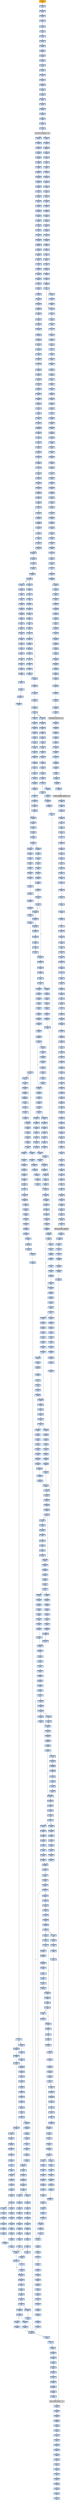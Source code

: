 strict digraph G {
	graph [bgcolor=transparent,
		name=G
	];
	node [color=lightsteelblue,
		fillcolor=lightsteelblue,
		shape=rectangle,
		style=filled
	];
	"0x002b011f"	[label="0x002b011f
cmpl"];
	"0x002b0123"	[label="0x002b0123
leal"];
	"0x002b011f" -> "0x002b0123"	[color="#000000"];
	"0x002b0136"	[label="0x002b0136
subl"];
	"0x002b0139"	[label="0x002b0139
movl"];
	"0x002b0136" -> "0x002b0139"	[color="#000000"];
	"0x002b0051"	[label="0x002b0051
movl"];
	"0x002b0054"	[label="0x002b0054
movl"];
	"0x002b0051" -> "0x002b0054"	[color="#000000"];
	"0x002b0b12"	[label="0x002b0b12
addl"];
	"0x002b0b14"	[label="0x002b0b14
popl"];
	"0x002b0b12" -> "0x002b0b14"	[color="#000000"];
	"0x00434243"	[label="0x00434243
call"];
	VIRTUALALLOC_KERNEL32_DLL	[color=lightgrey,
		fillcolor=lightgrey,
		label="VIRTUALALLOC_KERNEL32_DLL
VIRTUALALLOC-KERNEL32-DLL"];
	"0x00434243" -> VIRTUALALLOC_KERNEL32_DLL	[color="#000000"];
	"0x002b07c7"	[label="0x002b07c7
movl"];
	"0x002b07ca"	[label="0x002b07ca
movl"];
	"0x002b07c7" -> "0x002b07ca"	[color="#000000"];
	"0x002b0586"	[label="0x002b0586
movl"];
	"0x002b0589"	[label="0x002b0589
leal"];
	"0x002b0586" -> "0x002b0589"	[color="#000000"];
	"0x002b0761"	[label="0x002b0761
orl"];
	"0x002b0763"	[label="0x002b0763
shll"];
	"0x002b0761" -> "0x002b0763"	[color="#000000"];
	"0x002b0995"	[label="0x002b0995
lodsl"];
	"0x002b0996"	[label="0x002b0996
stosl"];
	"0x002b0995" -> "0x002b0996"	[color="#000000"];
	"0x002b02cf"	[label="0x002b02cf
movl"];
	"0x002b02d2"	[label="0x002b02d2
movl"];
	"0x002b02cf" -> "0x002b02d2"	[color="#000000"];
	"0x002b0278"	[label="0x002b0278
movl"];
	"0x002b027a"	[label="0x002b027a
movl"];
	"0x002b0278" -> "0x002b027a"	[color="#000000"];
	"0x002b0568"	[label="0x002b0568
movl"];
	"0x002b056a"	[label="0x002b056a
shrl"];
	"0x002b0568" -> "0x002b056a"	[color="#000000"];
	"0x002b044f"	[label="0x002b044f
shrl"];
	"0x002b0452"	[label="0x002b0452
subl"];
	"0x002b044f" -> "0x002b0452"	[color="#000000"];
	"0x002b04cd"	[label="0x002b04cd
cmpl"];
	"0x002b04d1"	[label="0x002b04d1
setge"];
	"0x002b04cd" -> "0x002b04d1"	[color="#000000"];
	"0x002b02ef"	[label="0x002b02ef
jmp"];
	"0x002b04e7"	[label="0x002b04e7
cmpl"];
	"0x002b02ef" -> "0x002b04e7"	[color="#000000"];
	"0x002b066d"	[label="0x002b066d
movl"];
	"0x002b0674"	[label="0x002b0674
cmpl"];
	"0x002b066d" -> "0x002b0674"	[color="#000000"];
	"0x002b0ade"	[label="0x002b0ade
nop"];
	"0x002b0adf"	[label="0x002b0adf
nop"];
	"0x002b0ade" -> "0x002b0adf"	[color="#000000"];
	"0x00434284"	[label="0x00434284
movl"];
	"0x00434287"	[label="0x00434287
movl"];
	"0x00434284" -> "0x00434287"	[color="#000000"];
	"0x002b01fd"	[label="0x002b01fd
imull"];
	"0x002b0200"	[label="0x002b0200
cmpl"];
	"0x002b01fd" -> "0x002b0200"	[color="#000000"];
	"0x002b02e6"	[label="0x002b02e6
movl"];
	"0x002b02e9"	[label="0x002b02e9
addl"];
	"0x002b02e6" -> "0x002b02e9"	[color="#000000"];
	"0x002b03fc"	[label="0x002b03fc
movl"];
	"0x002b03ff"	[label="0x002b03ff
leal"];
	"0x002b03fc" -> "0x002b03ff"	[color="#000000"];
	"0x002b12df"	[label="0x002b12df
ret"];
	"0x002b11a7"	[label="0x002b11a7
popl"];
	"0x002b12df" -> "0x002b11a7"	[color="#000000"];
	"0x002b0b4d"	[label="0x002b0b4d
je"];
	"0x002b0b4f"	[label="0x002b0b4f
pushl"];
	"0x002b0b4d" -> "0x002b0b4f"	[color="#000000",
		label=F];
	"0x002b0269"	[label="0x002b0269
subl"];
	"0x002b026c"	[label="0x002b026c
movl"];
	"0x002b0269" -> "0x002b026c"	[color="#000000"];
	"0x002b049e"	[label="0x002b049e
movl"];
	"0x002b04a1"	[label="0x002b04a1
movl"];
	"0x002b049e" -> "0x002b04a1"	[color="#000000"];
	"0x00434145"	[label="0x00434145
jae"];
	"0x0043416a"	[label="0x0043416a
lodsb"];
	"0x00434145" -> "0x0043416a"	[color="#000000",
		label=T];
	"0x004341a0"	[label="0x004341a0
addb"];
	"0x004341a2"	[label="0x004341a2
jne"];
	"0x004341a0" -> "0x004341a2"	[color="#000000"];
	"0x002b1099"	[label="0x002b1099
je"];
	"0x002b10bf"	[label="0x002b10bf
popl"];
	"0x002b1099" -> "0x002b10bf"	[color="#000000",
		label=T];
	"0x002b037f"	[label="0x002b037f
movl"];
	"0x002b0382"	[label="0x002b0382
movl"];
	"0x002b037f" -> "0x002b0382"	[color="#000000"];
	"0x002b0985"	[label="0x002b0985
movl"];
	"0x002b0988"	[label="0x002b0988
movl"];
	"0x002b0985" -> "0x002b0988"	[color="#000000"];
	"0x002b0727"	[label="0x002b0727
cmpl"];
	"0x002b072a"	[label="0x002b072a
jb"];
	"0x002b0727" -> "0x002b072a"	[color="#000000"];
	"0x002b0b01"	[label="0x002b0b01
pushl"];
	"0x002b0b03"	[label="0x002b0b03
pushl"];
	"0x002b0b01" -> "0x002b0b03"	[color="#000000"];
	"0x002b0871"	[label="0x002b0871
pushl"];
	"0x002b0873"	[label="0x002b0873
pushl"];
	"0x002b0871" -> "0x002b0873"	[color="#000000"];
	"0x002b0198"	[label="0x002b0198
addl"];
	"0x002b019a"	[label="0x002b019a
movl"];
	"0x002b0198" -> "0x002b019a"	[color="#000000"];
	"0x002b03c4"	[label="0x002b03c4
subl"];
	"0x002b03c7"	[label="0x002b03c7
incl"];
	"0x002b03c4" -> "0x002b03c7"	[color="#000000"];
	"0x002b10c3"	[label="0x002b10c3
ret"];
	"0x002b0a3d"	[label="0x002b0a3d
testl"];
	"0x002b10c3" -> "0x002b0a3d"	[color="#000000"];
	"0x002b06da"	[label="0x002b06da
jl"];
	"0x002b07b2"	[label="0x002b07b2
incl"];
	"0x002b06da" -> "0x002b07b2"	[color="#000000",
		label=T];
	"0x002b06e0"	[label="0x002b06e0
movl"];
	"0x002b06da" -> "0x002b06e0"	[color="#000000",
		label=F];
	"0x002b131b"	[label="0x002b131b
call"];
	VIRTUALPROTECT_KERNEL32	[color=lightgrey,
		fillcolor=lightgrey,
		label="VIRTUALPROTECT_KERNEL32
VIRTUALPROTECT-KERNEL32"];
	"0x002b131b" -> VIRTUALPROTECT_KERNEL32	[color="#000000"];
	"0x002b0702"	[label="0x002b0702
subl"];
	"0x002b0705"	[label="0x002b0705
cmpl"];
	"0x002b0702" -> "0x002b0705"	[color="#000000"];
	"0x002b07de"	[label="0x002b07de
movb"];
	"0x002b07e1"	[label="0x002b07e1
movl"];
	"0x002b07de" -> "0x002b07e1"	[color="#000000"];
	"0x002b0048"	[label="0x002b0048
addl"];
	"0x002b004d"	[label="0x002b004d
movb"];
	"0x002b0048" -> "0x002b004d"	[color="#000000"];
	"0x002b0331"	[label="0x002b0331
shrl"];
	"0x002b0334"	[label="0x002b0334
imull"];
	"0x002b0331" -> "0x002b0334"	[color="#000000"];
	"0x002b0271"	[label="0x002b0271
subl"];
	"0x002b0273"	[label="0x002b0273
movl"];
	"0x002b0271" -> "0x002b0273"	[color="#000000"];
	"0x002b068c"	[label="0x002b068c
incl"];
	"0x002b068f"	[label="0x002b068f
movl"];
	"0x002b068c" -> "0x002b068f"	[color="#000000"];
	"0x002b0019"	[label="0x002b0019
andl"];
	"0x002b001d"	[label="0x002b001d
andl"];
	"0x002b0019" -> "0x002b001d"	[color="#000000"];
	"0x0040677f"	[color=lightgrey,
		fillcolor=orange,
		label="0x0040677f
call"];
	"0x00406784"	[label="0x00406784
jmp"];
	"0x0040677f" -> "0x00406784"	[color="#000000"];
	"0x002b04ec"	[label="0x002b04ec
jae"];
	"0x002b04ee"	[label="0x002b04ee
movl"];
	"0x002b04ec" -> "0x002b04ee"	[color="#000000",
		label=F];
	"0x002b0505"	[label="0x002b0505
movl"];
	"0x002b04ec" -> "0x002b0505"	[color="#000000",
		label=T];
	"0x002b053e"	[label="0x002b053e
movl"];
	"0x002b0540"	[label="0x002b0540
shrl"];
	"0x002b053e" -> "0x002b0540"	[color="#000000"];
	"0x002b12dd"	[label="0x002b12dd
popl"];
	"0x002b12de"	[label="0x002b12de
leave"];
	"0x002b12dd" -> "0x002b12de"	[color="#000000"];
	"0x0043424f"	[label="0x0043424f
addl"];
	"0x00434251"	[label="0x00434251
movl"];
	"0x0043424f" -> "0x00434251"	[color="#000000"];
	"0x002b027d"	[label="0x002b027d
leal"];
	"0x002b027a" -> "0x002b027d"	[color="#000000"];
	"0x002b0b1c"	[label="0x002b0b1c
addl"];
	"0x002b0b1f"	[label="0x002b0b1f
pushl"];
	"0x002b0b1c" -> "0x002b0b1f"	[color="#000000"];
	"0x002b061a"	[label="0x002b061a
subl"];
	"0x002b061c"	[label="0x002b061c
movl"];
	"0x002b061a" -> "0x002b061c"	[color="#000000"];
	"0x002b0876"	[label="0x002b0876
call"];
	VIRTUALFREE_KERNEL32_DLL	[color=lightgrey,
		fillcolor=lightgrey,
		label="VIRTUALFREE_KERNEL32_DLL
VIRTUALFREE-KERNEL32-DLL"];
	"0x002b0876" -> VIRTUALFREE_KERNEL32_DLL	[color="#000000"];
	"0x002b031c"	[label="0x002b031c
movzbl"];
	"0x002b031f"	[label="0x002b031f
shll"];
	"0x002b031c" -> "0x002b031f"	[color="#000000"];
	"0x002b059e"	[label="0x002b059e
subl"];
	"0x002b05a0"	[label="0x002b05a0
movl"];
	"0x002b059e" -> "0x002b05a0"	[color="#000000"];
	"0x002b01fa"	[label="0x002b01fa
shrl"];
	"0x002b01fa" -> "0x002b01fd"	[color="#000000"];
	"0x0043422d"	[label="0x0043422d
pushl"];
	"0x0043422e"	[label="0x0043422e
movl"];
	"0x0043422d" -> "0x0043422e"	[color="#000000"];
	"0x002b0410"	[label="0x002b0410
movl"];
	"0x002b0413"	[label="0x002b0413
movzbl"];
	"0x002b0410" -> "0x002b0413"	[color="#000000"];
	"0x002b0ae4"	[label="0x002b0ae4
nop"];
	"0x002b0ae5"	[label="0x002b0ae5
nop"];
	"0x002b0ae4" -> "0x002b0ae5"	[color="#000000"];
	"0x002b061e"	[label="0x002b061e
shrl"];
	"0x002b0621"	[label="0x002b0621
subl"];
	"0x002b061e" -> "0x002b0621"	[color="#000000"];
	"0x002b03df"	[label="0x002b03df
shrl"];
	"0x002b03e2"	[label="0x002b03e2
subl"];
	"0x002b03df" -> "0x002b03e2"	[color="#000000"];
	"0x002b01c2"	[label="0x002b01c2
je"];
	"0x002b01c4"	[label="0x002b01c4
cmpl"];
	"0x002b01c2" -> "0x002b01c4"	[color="#000000",
		label=F];
	"0x002b022b"	[label="0x002b022b
cmpl"];
	"0x002b01c2" -> "0x002b022b"	[color="#000000",
		label=T];
	"0x002b05b0"	[label="0x002b05b0
pushl"];
	"0x002b05b2"	[label="0x002b05b2
movl"];
	"0x002b05b0" -> "0x002b05b2"	[color="#000000"];
	"0x002b0ae0"	[label="0x002b0ae0
nop"];
	"0x002b0adf" -> "0x002b0ae0"	[color="#000000"];
	"0x002b0774"	[label="0x002b0774
imull"];
	"0x002b0777"	[label="0x002b0777
cmpl"];
	"0x002b0774" -> "0x002b0777"	[color="#000000"];
	"0x002b010a"	[label="0x002b010a
xorl"];
	"0x002b010c"	[label="0x002b010c
shrl"];
	"0x002b010a" -> "0x002b010c"	[color="#000000"];
	"0x002b05f0"	[label="0x002b05f0
shrl"];
	"0x002b05f3"	[label="0x002b05f3
imull"];
	"0x002b05f0" -> "0x002b05f3"	[color="#000000"];
	"0x002b02b8"	[label="0x002b02b8
subl"];
	"0x002b02ba"	[label="0x002b02ba
shrl"];
	"0x002b02b8" -> "0x002b02ba"	[color="#000000"];
	"0x002b0149"	[label="0x002b0149
movl"];
	"0x002b014c"	[label="0x002b014c
andl"];
	"0x002b0149" -> "0x002b014c"	[color="#000000"];
	"0x002b042e"	[label="0x002b042e
cmpl"];
	"0x002b0431"	[label="0x002b0431
jae"];
	"0x002b042e" -> "0x002b0431"	[color="#000000"];
	"0x004342a9"	[label="0x004342a9
popl"];
	"0x004342aa"	[label="0x004342aa
popl"];
	"0x004342a9" -> "0x004342aa"	[color="#000000"];
	"0x002b07d2"	[label="0x002b07d2
decl"];
	"0x002b07d5"	[label="0x002b07d5
movb"];
	"0x002b07d2" -> "0x002b07d5"	[color="#000000"];
	"0x002b0057"	[label="0x002b0057
movl"];
	"0x002b0054" -> "0x002b0057"	[color="#000000"];
	"0x00434276"	[label="0x00434276
pushl"];
	"0x00434277"	[label="0x00434277
movl"];
	"0x00434276" -> "0x00434277"	[color="#000000"];
	"0x002b034a"	[label="0x002b034a
addl"];
	"0x002b034c"	[label="0x002b034c
movl"];
	"0x002b034a" -> "0x002b034c"	[color="#000000"];
	"0x002b03fa"	[label="0x002b03fa
movl"];
	"0x002b03fa" -> "0x002b03fc"	[color="#000000"];
	"0x002b09b9"	[label="0x002b09b9
leal"];
	"0x002b09bf"	[label="0x002b09bf
addl"];
	"0x002b09b9" -> "0x002b09bf"	[color="#000000"];
	"0x0043423f"	[label="0x0043423f
addl"];
	"0x00434241"	[label="0x00434241
movl"];
	"0x0043423f" -> "0x00434241"	[color="#000000"];
	"0x002b0660"	[label="0x002b0660
movl"];
	"0x002b0663"	[label="0x002b0663
shll"];
	"0x002b0660" -> "0x002b0663"	[color="#000000"];
	"0x002b03b1"	[label="0x002b03b1
xorl"];
	"0x002b03b3"	[label="0x002b03b3
cmpl"];
	"0x002b03b1" -> "0x002b03b3"	[color="#000000"];
	"0x002b0863"	[label="0x002b0863
leal"];
	"0x002b0866"	[label="0x002b0866
pushl"];
	"0x002b0863" -> "0x002b0866"	[color="#000000"];
	"0x002b05aa"	[label="0x002b05aa
addl"];
	"0x002b05aa" -> "0x002b05b0"	[color="#000000"];
	"0x002b0086"	[label="0x002b0086
movzbl"];
	"0x002b0089"	[label="0x002b0089
shll"];
	"0x002b0086" -> "0x002b0089"	[color="#000000"];
	"0x002b057e"	[label="0x002b057e
shrl"];
	"0x002b0581"	[label="0x002b0581
addl"];
	"0x002b057e" -> "0x002b0581"	[color="#000000"];
	"0x002b0ac1"	[label="0x002b0ac1
cmpl"];
	"0x002b0ac5"	[label="0x002b0ac5
jne"];
	"0x002b0ac1" -> "0x002b0ac5"	[color="#000000"];
	"0x00434246"	[label="0x00434246
movl"];
	"0x00434248"	[label="0x00434248
pushl"];
	"0x00434246" -> "0x00434248"	[color="#000000"];
	"0x002b06b7"	[label="0x002b06b7
subl"];
	"0x002b06ba"	[label="0x002b06ba
movl"];
	"0x002b06b7" -> "0x002b06ba"	[color="#000000"];
	"0x0043425d"	[label="0x0043425d
movl"];
	"0x00434260"	[label="0x00434260
addl"];
	"0x0043425d" -> "0x00434260"	[color="#000000"];
	"0x002b000e"	[label="0x002b000e
movl"];
	"0x002b0010"	[label="0x002b0010
subl"];
	"0x002b000e" -> "0x002b0010"	[color="#000000"];
	"0x002b02e9" -> "0x002b02ef"	[color="#000000"];
	"0x004342a8"	[label="0x004342a8
popl"];
	"0x004342a8" -> "0x004342a9"	[color="#000000"];
	"0x002b007c"	[label="0x002b007c
orl"];
	"0x002b007f"	[label="0x002b007f
popl"];
	"0x002b007c" -> "0x002b007f"	[color="#000000"];
	"0x002b0557"	[label="0x002b0557
shll"];
	"0x002b055a"	[label="0x002b055a
orl"];
	"0x002b0557" -> "0x002b055a"	[color="#000000"];
	"0x002b07bf"	[label="0x002b07bf
addl"];
	"0x002b07c3"	[label="0x002b07c3
cmpl"];
	"0x002b07bf" -> "0x002b07c3"	[color="#000000"];
	"0x002b070c"	[label="0x002b070c
movl"];
	"0x002b070f"	[label="0x002b070f
movl"];
	"0x002b070c" -> "0x002b070f"	[color="#000000"];
	"0x002b046a"	[label="0x002b046a
movl"];
	"0x002b046d"	[label="0x002b046d
movl"];
	"0x002b046a" -> "0x002b046d"	[color="#000000"];
	"0x002b0113"	[label="0x002b0113
movl"];
	"0x002b0116"	[label="0x002b0116
incl"];
	"0x002b0113" -> "0x002b0116"	[color="#000000"];
	"0x002b0155"	[label="0x002b0155
leal"];
	"0x002b015c"	[label="0x002b015c
movl"];
	"0x002b0155" -> "0x002b015c"	[color="#000000"];
	"0x002b0133"	[label="0x002b0133
movl"];
	"0x002b0133" -> "0x002b0136"	[color="#000000"];
	"0x002b002a"	[label="0x002b002a
movl"];
	"0x002b002c"	[label="0x002b002c
shll"];
	"0x002b002a" -> "0x002b002c"	[color="#000000"];
	"0x002b04e7" -> "0x002b04ec"	[color="#000000"];
	"0x002b11a8"	[label="0x002b11a8
testl"];
	"0x002b11a7" -> "0x002b11a8"	[color="#000000"];
	"0x00434249"	[label="0x00434249
pushl"];
	"0x0043424a"	[label="0x0043424a
movl"];
	"0x00434249" -> "0x0043424a"	[color="#000000"];
	"0x002b086c"	[label="0x002b086c
pushl"];
	"0x002b086c" -> "0x002b0871"	[color="#000000"];
	"0x002b00c3"	[label="0x002b00c3
movl"];
	"0x002b00c6"	[label="0x002b00c6
movzbl"];
	"0x002b00c3" -> "0x002b00c6"	[color="#000000"];
	"0x002b0243"	[label="0x002b0243
movb"];
	"0x002b0246"	[label="0x002b0246
jnl"];
	"0x002b0243" -> "0x002b0246"	[color="#000000"];
	"0x002b1296"	[label="0x002b1296
popl"];
	"0x002b1297"	[label="0x002b1297
leave"];
	"0x002b1296" -> "0x002b1297"	[color="#000000"];
	"0x002b04ff"	[label="0x002b04ff
incl"];
	"0x002b0502"	[label="0x002b0502
movl"];
	"0x002b04ff" -> "0x002b0502"	[color="#000000"];
	"0x002b12fa"	[label="0x002b12fa
movl"];
	"0x002b12fd"	[label="0x002b12fd
addl"];
	"0x002b12fa" -> "0x002b12fd"	[color="#000000"];
	"0x002b0037"	[label="0x002b0037
movl"];
	"0x002b003a"	[label="0x002b003a
addl"];
	"0x002b0037" -> "0x002b003a"	[color="#000000"];
	"0x002b10bc"	[label="0x002b10bc
jne"];
	"0x002b10c6"	[label="0x002b10c6
addl"];
	"0x002b10bc" -> "0x002b10c6"	[color="#000000",
		label=T];
	"0x002b006c"	[label="0x002b006c
movl"];
	"0x002b006e"	[label="0x002b006e
repz"];
	"0x002b006c" -> "0x002b006e"	[color="#000000"];
	"0x002b04bc"	[label="0x002b04bc
movl"];
	"0x002b04bf"	[label="0x002b04bf
movl"];
	"0x002b04bc" -> "0x002b04bf"	[color="#000000"];
	"0x002b0345"	[label="0x002b0345
subl"];
	"0x002b0347"	[label="0x002b0347
shrl"];
	"0x002b0345" -> "0x002b0347"	[color="#000000"];
	"0x004342ad"	[label="0x004342ad
popl"];
	"0x004342ae"	[label="0x004342ae
jmp"];
	"0x004342ad" -> "0x004342ae"	[color="#000000"];
	"0x002b0300"	[label="0x002b0300
movl"];
	"0x002b0302"	[label="0x002b0302
movl"];
	"0x002b0300" -> "0x002b0302"	[color="#000000"];
	"0x002b029f"	[label="0x002b029f
movl"];
	"0x002b02a2"	[label="0x002b02a2
movl"];
	"0x002b029f" -> "0x002b02a2"	[color="#000000"];
	"0x002b07b3"	[label="0x002b07b3
movl"];
	"0x002b07b6"	[label="0x002b07b6
je"];
	"0x002b07b3" -> "0x002b07b6"	[color="#000000"];
	"0x002b0357"	[label="0x002b0357
movl"];
	"0x002b035a"	[label="0x002b035a
addl"];
	"0x002b0357" -> "0x002b035a"	[color="#000000"];
	"0x002b05f6"	[label="0x002b05f6
cmpl"];
	"0x002b05f3" -> "0x002b05f6"	[color="#000000"];
	"0x002b0b45"	[label="0x002b0b45
addl"];
	"0x002b0b47"	[label="0x002b0b47
addl"];
	"0x002b0b45" -> "0x002b0b47"	[color="#000000"];
	"0x002b0104"	[label="0x002b0104
pushl"];
	"0x002b0106"	[label="0x002b0106
popl"];
	"0x002b0104" -> "0x002b0106"	[color="#000000"];
	"0x002b0152"	[label="0x002b0152
leal"];
	"0x002b0152" -> "0x002b0155"	[color="#000000"];
	"0x002b039d"	[label="0x002b039d
addl"];
	"0x002b039f"	[label="0x002b039f
cmpl"];
	"0x002b039d" -> "0x002b039f"	[color="#000000"];
	"0x002b03ae"	[label="0x002b03ae
movl"];
	"0x002b03ae" -> "0x002b03b1"	[color="#000000"];
	"0x002b06f7"	[label="0x002b06f7
subl"];
	"0x002b06f9"	[label="0x002b06f9
leal"];
	"0x002b06f7" -> "0x002b06f9"	[color="#000000"];
	"0x002b004d" -> "0x002b0051"	[color="#000000"];
	"0x002b00be"	[label="0x002b00be
jae"];
	"0x002b00c0"	[label="0x002b00c0
movl"];
	"0x002b00be" -> "0x002b00c0"	[color="#000000",
		label=F];
	"0x002b00d7"	[label="0x002b00d7
movl"];
	"0x002b00be" -> "0x002b00d7"	[color="#000000",
		label=T];
	"0x002b0416"	[label="0x002b0416
shll"];
	"0x002b0419"	[label="0x002b0419
orl"];
	"0x002b0416" -> "0x002b0419"	[color="#000000"];
	"0x002b06b3"	[label="0x002b06b3
addl"];
	"0x002b06b5"	[label="0x002b06b5
jmp"];
	"0x002b06b3" -> "0x002b06b5"	[color="#000000"];
	"0x002b0140"	[label="0x002b0140
movl"];
	"0x002b0143"	[label="0x002b0143
shll"];
	"0x002b0140" -> "0x002b0143"	[color="#000000"];
	"0x002b0ae6"	[label="0x002b0ae6
nop"];
	"0x002b0ae7"	[label="0x002b0ae7
nop"];
	"0x002b0ae6" -> "0x002b0ae7"	[color="#000000"];
	"0x002b0965"	[label="0x002b0965
pushl"];
	"0x002b0966"	[label="0x002b0966
pushl"];
	"0x002b0965" -> "0x002b0966"	[color="#000000"];
	"0x002b130b"	[label="0x002b130b
shll"];
	"0x002b130e"	[label="0x002b130e
pushl"];
	"0x002b130b" -> "0x002b130e"	[color="#000000"];
	"0x002b0352"	[label="0x002b0352
shll"];
	"0x002b0355"	[label="0x002b0355
movl"];
	"0x002b0352" -> "0x002b0355"	[color="#000000"];
	"0x002b0ae2"	[label="0x002b0ae2
nop"];
	"0x002b0ae3"	[label="0x002b0ae3
nop"];
	"0x002b0ae2" -> "0x002b0ae3"	[color="#000000"];
	"0x002b03a3"	[label="0x002b03a3
movl"];
	"0x002b03a5"	[label="0x002b03a5
je"];
	"0x002b03a3" -> "0x002b03a5"	[color="#000000"];
	"0x0043426b"	[label="0x0043426b
pushl"];
	"0x0043426c"	[label="0x0043426c
pushl"];
	"0x0043426b" -> "0x0043426c"	[color="#000000"];
	"0x002b09ae"	[label="0x002b09ae
addl"];
	"0x002b09b0"	[label="0x002b09b0
movl"];
	"0x002b09ae" -> "0x002b09b0"	[color="#000000"];
	"0x002b0092"	[label="0x002b0092
movl"];
	"0x002b0095"	[label="0x002b0095
jne"];
	"0x002b0092" -> "0x002b0095"	[color="#000000"];
	"0x002b0107"	[label="0x002b0107
subb"];
	"0x002b0107" -> "0x002b010a"	[color="#000000"];
	"0x002b03e4"	[label="0x002b03e4
movl"];
	"0x002b03e2" -> "0x002b03e4"	[color="#000000"];
	"0x0043425b"	[label="0x0043425b
movl"];
	"0x0043425b" -> "0x0043425d"	[color="#000000"];
	"0x002b002e"	[label="0x002b002e
movl"];
	"0x002b002c" -> "0x002b002e"	[color="#000000"];
	"0x002b01bc"	[label="0x002b01bc
leal"];
	"0x002b01c0"	[label="0x002b01c0
testl"];
	"0x002b01bc" -> "0x002b01c0"	[color="#000000"];
	"0x002b07d9"	[label="0x002b07d9
incl"];
	"0x002b07da"	[label="0x002b07da
cmpl"];
	"0x002b07d9" -> "0x002b07da"	[color="#000000"];
	"0x00434129"	[label="0x00434129
xorl"];
	"0x0043412b"	[label="0x0043412b
movsb"];
	"0x00434129" -> "0x0043412b"	[color="#000000"];
	"0x002b0604"	[label="0x002b0604
shrl"];
	"0x002b0607"	[label="0x002b0607
addl"];
	"0x002b0604" -> "0x002b0607"	[color="#000000"];
	"0x002b02c9"	[label="0x002b02c9
movl"];
	"0x002b02cc"	[label="0x002b02cc
movl"];
	"0x002b02c9" -> "0x002b02cc"	[color="#000000"];
	"0x002b0476"	[label="0x002b0476
orl"];
	"0x002b0478"	[label="0x002b0478
shll"];
	"0x002b0476" -> "0x002b0478"	[color="#000000"];
	"0x002b0b19"	[label="0x002b0b19
pushl"];
	"0x002b0b1a"	[label="0x002b0b1a
movl"];
	"0x002b0b19" -> "0x002b0b1a"	[color="#000000"];
	"0x002b04c2"	[label="0x002b04c2
movl"];
	"0x002b04bf" -> "0x002b04c2"	[color="#000000"];
	"0x002b07f1"	[label="0x002b07f1
jb"];
	"0x002b07f7"	[label="0x002b07f7
jmp"];
	"0x002b07f1" -> "0x002b07f7"	[color="#000000",
		label=F];
	"0x002b04d5"	[label="0x002b04d5
andl"];
	"0x002b04d8"	[label="0x002b04d8
addl"];
	"0x002b04d5" -> "0x002b04d8"	[color="#000000"];
	"0x002b0753"	[label="0x002b0753
jae"];
	"0x002b0755"	[label="0x002b0755
movl"];
	"0x002b0753" -> "0x002b0755"	[color="#000000",
		label=F];
	"0x002b076c"	[label="0x002b076c
movl"];
	"0x002b0753" -> "0x002b076c"	[color="#000000",
		label=T];
	"0x002b0859"	[label="0x002b0859
pushl"];
	"0x002b085a"	[label="0x002b085a
pushl"];
	"0x002b0859" -> "0x002b085a"	[color="#000000"];
	"0x002b035c"	[label="0x002b035c
movl"];
	"0x002b035a" -> "0x002b035c"	[color="#000000"];
	"0x00434267"	[label="0x00434267
leal"];
	"0x0043426a"	[label="0x0043426a
pushl"];
	"0x00434267" -> "0x0043426a"	[color="#000000"];
	"0x002b003c"	[label="0x002b003c
movl"];
	"0x002b003a" -> "0x002b003c"	[color="#000000"];
	"0x004342ab"	[label="0x004342ab
popl"];
	"0x004342aa" -> "0x004342ab"	[color="#000000"];
	"0x002b009f"	[label="0x002b009f
popl"];
	"0x002b00a0"	[label="0x002b00a0
popl"];
	"0x002b009f" -> "0x002b00a0"	[color="#000000"];
	"0x002b0211"	[label="0x002b0211
addl"];
	"0x002b0213"	[label="0x002b0213
movl"];
	"0x002b0211" -> "0x002b0213"	[color="#000000"];
	"0x0043416d"	[label="0x0043416d
je"];
	"0x004341bc"	[label="0x004341bc
subl"];
	"0x0043416d" -> "0x004341bc"	[color="#000000",
		label=T];
	"0x002b0794"	[label="0x002b0794
movl"];
	"0x002b0796"	[label="0x002b0796
shrl"];
	"0x002b0794" -> "0x002b0796"	[color="#000000"];
	"0x002b0485"	[label="0x002b0485
shrl"];
	"0x002b0488"	[label="0x002b0488
imull"];
	"0x002b0485" -> "0x002b0488"	[color="#000000"];
	"0x002b0997"	[label="0x002b0997
lodsl"];
	"0x002b0998"	[label="0x002b0998
stosl"];
	"0x002b0997" -> "0x002b0998"	[color="#000000"];
	"0x002b09a9"	[label="0x002b09a9
movl"];
	"0x002b09a9" -> "0x002b09ae"	[color="#000000"];
	"0x002b09a7"	[label="0x002b09a7
je"];
	"0x002b09a7" -> "0x002b09a9"	[color="#000000",
		label=F];
	"0x002b0026"	[label="0x002b0026
movl"];
	"0x002b0029"	[label="0x002b0029
pushl"];
	"0x002b0026" -> "0x002b0029"	[color="#000000"];
	"0x002b010e"	[label="0x002b010e
movl"];
	"0x002b0111"	[label="0x002b0111
shll"];
	"0x002b010e" -> "0x002b0111"	[color="#000000"];
	"0x002b005d"	[label="0x002b005d
movl"];
	"0x002b0060"	[label="0x002b0060
movl"];
	"0x002b005d" -> "0x002b0060"	[color="#000000"];
	"0x002b0374"	[label="0x002b0374
movzbl"];
	"0x002b0377"	[label="0x002b0377
shll"];
	"0x002b0374" -> "0x002b0377"	[color="#000000"];
	"0x002b11c1"	[label="0x002b11c1
leave"];
	"0x002b11c2"	[label="0x002b11c2
ret"];
	"0x002b11c1" -> "0x002b11c2"	[color="#000000"];
	"0x002b0b42"	[label="0x002b0b42
movl"];
	"0x002b0b42" -> "0x002b0b45"	[color="#000000"];
	"0x002b02bd"	[label="0x002b02bd
addl"];
	"0x002b02bf"	[label="0x002b02bf
cmpl"];
	"0x002b02bd" -> "0x002b02bf"	[color="#000000"];
	"0x002b057c"	[label="0x002b057c
subl"];
	"0x002b057c" -> "0x002b057e"	[color="#000000"];
	"0x002b008c"	[label="0x002b008c
orl"];
	"0x002b008e"	[label="0x002b008e
incl"];
	"0x002b008c" -> "0x002b008e"	[color="#000000"];
	"0x002b0609"	[label="0x002b0609
movl"];
	"0x002b0607" -> "0x002b0609"	[color="#000000"];
	"0x002b035e"	[label="0x002b035e
leal"];
	"0x002b035c" -> "0x002b035e"	[color="#000000"];
	"0x002b06bd"	[label="0x002b06bd
subl"];
	"0x002b06bf"	[label="0x002b06bf
movl"];
	"0x002b06bd" -> "0x002b06bf"	[color="#000000"];
	"0x002b01ca"	[label="0x002b01ca
jl"];
	"0x002b01c4" -> "0x002b01ca"	[color="#000000"];
	"0x002b050f"	[label="0x002b050f
cmpl"];
	"0x002b0512"	[label="0x002b0512
jae"];
	"0x002b050f" -> "0x002b0512"	[color="#000000"];
	"0x002b02cc" -> "0x002b02cf"	[color="#000000"];
	"0x002b06eb"	[label="0x002b06eb
cmpl"];
	"0x002b06ee"	[label="0x002b06ee
movl"];
	"0x002b06eb" -> "0x002b06ee"	[color="#000000"];
	"0x002b0617"	[label="0x002b0617
movl"];
	"0x002b0617" -> "0x002b061a"	[color="#000000"];
	"0x002b0b15"	[label="0x002b0b15
popl"];
	"0x002b0b14" -> "0x002b0b15"	[color="#000000"];
	"0x002b04a8"	[label="0x002b04a8
subl"];
	"0x002b04aa"	[label="0x002b04aa
movl"];
	"0x002b04a8" -> "0x002b04aa"	[color="#000000"];
	"0x002b0119"	[label="0x002b0119
imull"];
	"0x002b0119" -> "0x002b011f"	[color="#000000"];
	"0x002b0203"	[label="0x002b0203
jae"];
	"0x002b0219"	[label="0x002b0219
subl"];
	"0x002b0203" -> "0x002b0219"	[color="#000000",
		label=T];
	"0x002b0205"	[label="0x002b0205
movl"];
	"0x002b0203" -> "0x002b0205"	[color="#000000",
		label=F];
	"0x002b0079"	[label="0x002b0079
movl"];
	"0x002b0079" -> "0x002b007c"	[color="#000000"];
	"0x002b05e2"	[label="0x002b05e2
incl"];
	"0x002b05e5"	[label="0x002b05e5
movl"];
	"0x002b05e2" -> "0x002b05e5"	[color="#000000"];
	"0x002b07da" -> "0x002b07de"	[color="#000000"];
	"0x002b063f"	[label="0x002b063f
subl"];
	"0x002b0641"	[label="0x002b0641
addl"];
	"0x002b063f" -> "0x002b0641"	[color="#000000"];
	"0x002b10c2"	[label="0x002b10c2
leave"];
	"0x002b10c2" -> "0x002b10c3"	[color="#000000"];
	"0x002b012a"	[label="0x002b012a
movl"];
	"0x002b012d"	[label="0x002b012d
jl"];
	"0x002b012a" -> "0x002b012d"	[color="#000000"];
	"0x002b0993"	[label="0x002b0993
lodsl"];
	"0x002b0994"	[label="0x002b0994
stosl"];
	"0x002b0993" -> "0x002b0994"	[color="#000000"];
	"0x002b10c1"	[label="0x002b10c1
popl"];
	"0x002b10c1" -> "0x002b10c2"	[color="#000000"];
	"0x0043426d"	[label="0x0043426d
call"];
	"0x0043426c" -> "0x0043426d"	[color="#000000"];
	"0x002b054c"	[label="0x002b054c
jae"];
	"0x002b054e"	[label="0x002b054e
movl"];
	"0x002b054c" -> "0x002b054e"	[color="#000000",
		label=F];
	"0x002b0565"	[label="0x002b0565
movl"];
	"0x002b054c" -> "0x002b0565"	[color="#000000",
		label=T];
	"0x002b00f1"	[label="0x002b00f1
subl"];
	"0x002b00f3"	[label="0x002b00f3
shrl"];
	"0x002b00f1" -> "0x002b00f3"	[color="#000000"];
	"0x002b02f4"	[label="0x002b02f4
subl"];
	"0x002b02f7"	[label="0x002b02f7
subl"];
	"0x002b02f4" -> "0x002b02f7"	[color="#000000"];
	"0x002b078d"	[label="0x002b078d
addl"];
	"0x002b078f"	[label="0x002b078f
jmp"];
	"0x002b078d" -> "0x002b078f"	[color="#000000"];
	"0x002b055c"	[label="0x002b055c
shll"];
	"0x002b055a" -> "0x002b055c"	[color="#000000"];
	"0x002b02d4"	[label="0x002b02d4
movl"];
	"0x002b02d2" -> "0x002b02d4"	[color="#000000"];
	"0x002b02a4"	[label="0x002b02a4
movl"];
	"0x002b02a2" -> "0x002b02a4"	[color="#000000"];
	"0x002b070a"	[label="0x002b070a
jae"];
	"0x002b070a" -> "0x002b070c"	[color="#000000",
		label=F];
	"0x002b0723"	[label="0x002b0723
shrl"];
	"0x002b070a" -> "0x002b0723"	[color="#000000",
		label=T];
	"0x002b00de"	[label="0x002b00de
imull"];
	"0x002b00e1"	[label="0x002b00e1
cmpl"];
	"0x002b00de" -> "0x002b00e1"	[color="#000000"];
	"0x002b030f"	[label="0x002b030f
cmpl"];
	"0x002b0314"	[label="0x002b0314
jae"];
	"0x002b030f" -> "0x002b0314"	[color="#000000"];
	"0x002b06a9"	[label="0x002b06a9
subl"];
	"0x002b06ab"	[label="0x002b06ab
shrl"];
	"0x002b06a9" -> "0x002b06ab"	[color="#000000"];
	"0x002b09a5"	[label="0x002b09a5
testl"];
	"0x002b09a5" -> "0x002b09a7"	[color="#000000"];
	"0x002b0070"	[label="0x002b0070
movl"];
	"0x002b006e" -> "0x002b0070"	[color="#000000"];
	"0x0043426f"	[label="0x0043426f
popl"];
	"0x00434270"	[label="0x00434270
popl"];
	"0x0043426f" -> "0x00434270"	[color="#000000"];
	"0x002b03d3"	[label="0x002b03d3
jmp"];
	"0x002b07eb"	[label="0x002b07eb
movl"];
	"0x002b03d3" -> "0x002b07eb"	[color="#000000"];
	"0x002b10c9"	[label="0x002b10c9
jmp"];
	"0x002b1090"	[label="0x002b1090
xorl"];
	"0x002b10c9" -> "0x002b1090"	[color="#000000"];
	"0x002b00f8"	[label="0x002b00f8
movl"];
	"0x002b00fa"	[label="0x002b00fa
movzbl"];
	"0x002b00f8" -> "0x002b00fa"	[color="#000000"];
	"0x002b04ac"	[label="0x002b04ac
shrl"];
	"0x002b04af"	[label="0x002b04af
subl"];
	"0x002b04ac" -> "0x002b04af"	[color="#000000"];
	"0x002b019f"	[label="0x002b019f
movl"];
	"0x002b01a1"	[label="0x002b01a1
testl"];
	"0x002b019f" -> "0x002b01a1"	[color="#000000"];
	"0x002b0974"	[label="0x002b0974
leal"];
	"0x002b097a"	[label="0x002b097a
movl"];
	"0x002b0974" -> "0x002b097a"	[color="#000000"];
	"0x002b0514"	[label="0x002b0514
movl"];
	"0x002b0516"	[label="0x002b0516
movl"];
	"0x002b0514" -> "0x002b0516"	[color="#000000"];
	"0x002b0386"	[label="0x002b0386
shrl"];
	"0x002b0389"	[label="0x002b0389
imull"];
	"0x002b0386" -> "0x002b0389"	[color="#000000"];
	"0x002b04fc"	[label="0x002b04fc
shll"];
	"0x002b04fc" -> "0x002b04ff"	[color="#000000"];
	"0x002b041b"	[label="0x002b041b
shll"];
	"0x002b0419" -> "0x002b041b"	[color="#000000"];
	"0x00434122"	[label="0x00434122
movl"];
	"0x00434126"	[label="0x00434126
cld"];
	"0x00434122" -> "0x00434126"	[color="#000000"];
	"0x002b038c"	[label="0x002b038c
cmpl"];
	"0x002b0389" -> "0x002b038c"	[color="#000000"];
	"0x002b097d"	[label="0x002b097d
addl"];
	"0x002b0980"	[label="0x002b0980
subl"];
	"0x002b097d" -> "0x002b0980"	[color="#000000"];
	"0x004341a9"	[label="0x004341a9
ret"];
	"0x004341a2" -> "0x004341a9"	[color="#000000",
		label=T];
	"0x004341a4"	[label="0x004341a4
movb"];
	"0x004341a2" -> "0x004341a4"	[color="#000000",
		label=F];
	"0x002b067b"	[label="0x002b067b
movl"];
	"0x002b067e"	[label="0x002b067e
movl"];
	"0x002b067b" -> "0x002b067e"	[color="#000000"];
	"0x002b09b5"	[label="0x002b09b5
repz"];
	"0x002b09b7"	[label="0x002b09b7
movl"];
	"0x002b09b5" -> "0x002b09b7"	[color="#000000"];
	"0x002b01d0"	[label="0x002b01d0
jmp"];
	"0x002b01ca" -> "0x002b01d0"	[color="#000000",
		label=F];
	"0x002b038f"	[label="0x002b038f
jae"];
	"0x002b038c" -> "0x002b038f"	[color="#000000"];
	"0x002b04f1"	[label="0x002b04f1
movl"];
	"0x002b04ee" -> "0x002b04f1"	[color="#000000"];
	"0x002b07aa"	[label="0x002b07aa
shll"];
	"0x002b07ad"	[label="0x002b07ad
decl"];
	"0x002b07aa" -> "0x002b07ad"	[color="#000000"];
	"0x002b01a3"	[label="0x002b01a3
jne"];
	"0x002b01a1" -> "0x002b01a3"	[color="#000000"];
	"0x002b09a0"	[label="0x002b09a0
je"];
	"0x002b09a2"	[label="0x002b09a2
movl"];
	"0x002b09a0" -> "0x002b09a2"	[color="#000000",
		label=F];
	"0x002b07b0"	[label="0x002b07b0
jne"];
	"0x002b07b0" -> "0x002b07b2"	[color="#000000",
		label=F];
	"0x002b039f" -> "0x002b03a3"	[color="#000000"];
	"0x002b0725"	[label="0x002b0725
addl"];
	"0x002b0725" -> "0x002b0727"	[color="#000000"];
	"0x002b01e8"	[label="0x002b01e8
shll"];
	"0x002b01eb"	[label="0x002b01eb
orl"];
	"0x002b01e8" -> "0x002b01eb"	[color="#000000"];
	"0x002b0635"	[label="0x002b0635
movl"];
	"0x002b0638"	[label="0x002b0638
xorl"];
	"0x002b0635" -> "0x002b0638"	[color="#000000"];
	"0x002b015f"	[label="0x002b015f
cmpl"];
	"0x002b015c" -> "0x002b015f"	[color="#000000"];
	"0x002b0347" -> "0x002b034a"	[color="#000000"];
	"0x002b0590"	[label="0x002b0590
pushl"];
	"0x002b0589" -> "0x002b0590"	[color="#000000"];
	"0x002b028e"	[label="0x002b028e
movl"];
	"0x002b0291"	[label="0x002b0291
movzbl"];
	"0x002b028e" -> "0x002b0291"	[color="#000000"];
	"0x002b00b9"	[label="0x002b00b9
cmpl"];
	"0x002b00b9" -> "0x002b00be"	[color="#000000"];
	"0x00406795"	[label="0x00406795
subl"];
	"0x0043420f"	[label="0x0043420f
movl"];
	"0x00406795" -> "0x0043420f"	[color="#000000"];
	"0x0040678c"	[label="0x0040678c
movl"];
	"0x00406793"	[label="0x00406793
je"];
	"0x0040678c" -> "0x00406793"	[color="#000000"];
	"0x002b0327"	[label="0x002b0327
incl"];
	"0x002b032a"	[label="0x002b032a
movl"];
	"0x002b0327" -> "0x002b032a"	[color="#000000"];
	"0x00434237"	[label="0x00434237
pushl"];
	"0x0043423a"	[label="0x0043423a
pushl"];
	"0x00434237" -> "0x0043423a"	[color="#000000"];
	"0x004341c4"	[label="0x004341c4
popa"];
	"0x004341c5"	[label="0x004341c5
ret"];
	"0x004341c4" -> "0x004341c5"	[color="#000000"];
	"0x002b075b"	[label="0x002b075b
movzbl"];
	"0x002b075e"	[label="0x002b075e
shll"];
	"0x002b075b" -> "0x002b075e"	[color="#000000"];
	"0x002b04f7"	[label="0x002b04f7
shll"];
	"0x002b04fa"	[label="0x002b04fa
orl"];
	"0x002b04f7" -> "0x002b04fa"	[color="#000000"];
	"0x002b1095"	[label="0x002b1095
jne"];
	"0x002b1097"	[label="0x002b1097
cmpl"];
	"0x002b1095" -> "0x002b1097"	[color="#000000",
		label=F];
	"0x00406785"	[label="0x00406785
pushl"];
	"0x00406784" -> "0x00406785"	[color="#000000"];
	"0x002b073e"	[label="0x002b073e
movl"];
	"0x002b0745"	[label="0x002b0745
xorl"];
	"0x002b073e" -> "0x002b0745"	[color="#000000"];
	"0x002b0448"	[label="0x002b0448
subl"];
	"0x002b044b"	[label="0x002b044b
subl"];
	"0x002b0448" -> "0x002b044b"	[color="#000000"];
	"0x002b0b0f"	[label="0x002b0b0f
movl"];
	"0x002b0b0f" -> "0x002b0b12"	[color="#000000"];
	"0x002b03f2"	[label="0x002b03f2
shrl"];
	"0x002b03f5"	[label="0x002b03f5
subl"];
	"0x002b03f2" -> "0x002b03f5"	[color="#000000"];
	"0x002b02d7"	[label="0x002b02d7
jnl"];
	"0x002b02df"	[label="0x002b02df
movl"];
	"0x002b02d7" -> "0x002b02df"	[color="#000000",
		label=T];
	"0x002b02d9"	[label="0x002b02d9
andl"];
	"0x002b02d7" -> "0x002b02d9"	[color="#000000",
		label=F];
	"0x002b099b"	[label="0x002b099b
nop"];
	"0x002b099c"	[label="0x002b099c
cmpl"];
	"0x002b099b" -> "0x002b099c"	[color="#000000"];
	"0x002b11ba"	[label="0x002b11ba
jmp"];
	"0x002b1168"	[label="0x002b1168
movl"];
	"0x002b11ba" -> "0x002b1168"	[color="#000000"];
	"0x004342ac"	[label="0x004342ac
popl"];
	"0x004342ab" -> "0x004342ac"	[color="#000000"];
	"0x002b042b"	[label="0x002b042b
imull"];
	"0x002b042b" -> "0x002b042e"	[color="#000000"];
	"0x0043423c"	[label="0x0043423c
movl"];
	"0x0043423a" -> "0x0043423c"	[color="#000000"];
	"0x002b0695"	[label="0x002b0695
movl"];
	"0x002b0697"	[label="0x002b0697
shrl"];
	"0x002b0695" -> "0x002b0697"	[color="#000000"];
	"0x002b0251"	[label="0x002b0251
cmpl"];
	"0x002b0255"	[label="0x002b0255
jnl"];
	"0x002b0251" -> "0x002b0255"	[color="#000000"];
	"0x002b04a5"	[label="0x002b04a5
subl"];
	"0x002b04a5" -> "0x002b04a8"	[color="#000000"];
	"0x002b0700"	[label="0x002b0700
jmp"];
	"0x002b06f9" -> "0x002b0700"	[color="#000000"];
	"0x002b0227"	[label="0x002b0227
leal"];
	"0x002b0227" -> "0x002b022b"	[color="#000000"];
	"0x002b07c5"	[label="0x002b07c5
ja"];
	"0x002b07c3" -> "0x002b07c5"	[color="#000000"];
	"0x002b0297"	[label="0x002b0297
orl"];
	"0x002b0299"	[label="0x002b0299
shll"];
	"0x002b0297" -> "0x002b0299"	[color="#000000"];
	"0x002b060c"	[label="0x002b060c
shll"];
	"0x002b0609" -> "0x002b060c"	[color="#000000"];
	"0x002b0123" -> "0x002b012a"	[color="#000000"];
	"0x002b0117"	[label="0x002b0117
addl"];
	"0x002b0117" -> "0x002b0119"	[color="#000000"];
	"0x002b00ab"	[label="0x002b00ab
movl"];
	"0x002b00ae"	[label="0x002b00ae
movl"];
	"0x002b00ab" -> "0x002b00ae"	[color="#000000"];
	"0x002b04d4"	[label="0x002b04d4
decl"];
	"0x002b04d1" -> "0x002b04d4"	[color="#000000"];
	"0x002b01f6"	[label="0x002b01f6
movl"];
	"0x002b01f8"	[label="0x002b01f8
movl"];
	"0x002b01f6" -> "0x002b01f8"	[color="#000000"];
	"0x002b0692"	[label="0x002b0692
movl"];
	"0x002b068f" -> "0x002b0692"	[color="#000000"];
	"0x002b07cc"	[label="0x002b07cc
subl"];
	"0x002b07ce"	[label="0x002b07ce
addl"];
	"0x002b07cc" -> "0x002b07ce"	[color="#000000"];
	"0x002b03b7"	[label="0x002b03b7
setge"];
	"0x002b03b3" -> "0x002b03b7"	[color="#000000"];
	"0x002b1298"	[label="0x002b1298
ret"];
	"0x002b1297" -> "0x002b1298"	[color="#000000"];
	"0x002b05cf"	[label="0x002b05cf
jae"];
	"0x002b05e8"	[label="0x002b05e8
movl"];
	"0x002b05cf" -> "0x002b05e8"	[color="#000000",
		label=T];
	"0x002b05d1"	[label="0x002b05d1
movl"];
	"0x002b05cf" -> "0x002b05d1"	[color="#000000",
		label=F];
	"0x002b02a6"	[label="0x002b02a6
shrl"];
	"0x002b02a9"	[label="0x002b02a9
imull"];
	"0x002b02a6" -> "0x002b02a9"	[color="#000000"];
	"0x002b036f"	[label="0x002b036f
movl"];
	"0x002b0371"	[label="0x002b0371
movl"];
	"0x002b036f" -> "0x002b0371"	[color="#000000"];
	"0x002b03c1"	[label="0x002b03c1
movl"];
	"0x002b03c1" -> "0x002b03c4"	[color="#000000"];
	"0x002b02ba" -> "0x002b02bd"	[color="#000000"];
	"0x002b03be"	[label="0x002b03be
movl"];
	"0x002b03be" -> "0x002b03c1"	[color="#000000"];
	"0x002b0446"	[label="0x002b0446
jmp"];
	"0x002b0446" -> "0x002b04c2"	[color="#000000"];
	"0x002b0543"	[label="0x002b0543
subl"];
	"0x002b0540" -> "0x002b0543"	[color="#000000"];
	"0x002b0101"	[label="0x002b0101
andl"];
	"0x002b0101" -> "0x002b0104"	[color="#000000"];
	"0x002b0b27"	[label="0x002b0b27
popl"];
	"0x002b0b28"	[label="0x002b0b28
subl"];
	"0x002b0b27" -> "0x002b0b28"	[color="#000000"];
	"0x002b0573"	[label="0x002b0573
jae"];
	"0x002b059b"	[label="0x002b059b
subl"];
	"0x002b0573" -> "0x002b059b"	[color="#000000",
		label=T];
	"0x002b0575"	[label="0x002b0575
movl"];
	"0x002b0573" -> "0x002b0575"	[color="#000000",
		label=F];
	"0x002b09c7"	[label="0x002b09c7
leal"];
	"0x002b09cd"	[label="0x002b09cd
pushl"];
	"0x002b09c7" -> "0x002b09cd"	[color="#000000"];
	"0x002b0507"	[label="0x002b0507
movl"];
	"0x002b0505" -> "0x002b0507"	[color="#000000"];
	"0x002b0184"	[label="0x002b0184
imull"];
	"0x002b0187"	[label="0x002b0187
cmpl"];
	"0x002b0184" -> "0x002b0187"	[color="#000000"];
	"0x002b0428"	[label="0x002b0428
shrl"];
	"0x002b0428" -> "0x002b042b"	[color="#000000"];
	"0x002b0583"	[label="0x002b0583
shll"];
	"0x002b0581" -> "0x002b0583"	[color="#000000"];
	"0x002b12e5"	[label="0x002b12e5
addl"];
	"0x002b12e8"	[label="0x002b12e8
pushl"];
	"0x002b12e5" -> "0x002b12e8"	[color="#000000"];
	"0x002b0164"	[label="0x002b0164
jae"];
	"0x002b015f" -> "0x002b0164"	[color="#000000"];
	"0x002b00cc"	[label="0x002b00cc
orl"];
	"0x002b00ce"	[label="0x002b00ce
shll"];
	"0x002b00cc" -> "0x002b00ce"	[color="#000000"];
	"0x002b041e"	[label="0x002b041e
incl"];
	"0x002b041b" -> "0x002b041e"	[color="#000000"];
	"0x002b1295"	[label="0x002b1295
popl"];
	"0x002b1295" -> "0x002b1296"	[color="#000000"];
	"0x002b0adc"	[label="0x002b0adc
movl"];
	"0x002b0ac5" -> "0x002b0adc"	[color="#000000",
		label=T];
	"0x002b078a"	[label="0x002b078a
movl"];
	"0x002b078a" -> "0x002b078d"	[color="#000000"];
	"0x00434281"	[label="0x00434281
movl"];
	"0x00434281" -> "0x00434284"	[color="#000000"];
	"0x002b0021"	[label="0x002b0021
xorl"];
	"0x002b0023"	[label="0x002b0023
incl"];
	"0x002b0021" -> "0x002b0023"	[color="#000000"];
	"0x002b01e5"	[label="0x002b01e5
movzbl"];
	"0x002b01e5" -> "0x002b01e8"	[color="#000000"];
	"0x004341c0"	[label="0x004341c0
movl"];
	"0x004341bc" -> "0x004341c0"	[color="#000000"];
	"0x004341a9" -> "0x00434145"	[color="#000000"];
	"0x002b07b2" -> "0x002b07b3"	[color="#000000"];
	"0x002b09c4"	[label="0x002b09c4
addl"];
	"0x002b09c4" -> "0x002b09c7"	[color="#000000"];
	"0x002b06e8"	[label="0x002b06e8
orl"];
	"0x002b06e8" -> "0x002b06eb"	[color="#000000"];
	"0x002b039a"	[label="0x002b039a
shrl"];
	"0x002b039a" -> "0x002b039d"	[color="#000000"];
	"0x002b0063"	[label="0x002b0063
je"];
	"0x002b0060" -> "0x002b0063"	[color="#000000"];
	"0x002b06d0"	[label="0x002b06d0
jne"];
	"0x002b06d2"	[label="0x002b06d2
subl"];
	"0x002b06d0" -> "0x002b06d2"	[color="#000000",
		label=F];
	"0x002b0623"	[label="0x002b0623
movl"];
	"0x002b0626"	[label="0x002b0626
movl"];
	"0x002b0623" -> "0x002b0626"	[color="#000000"];
	"0x002b04b9"	[label="0x002b04b9
movl"];
	"0x002b04b9" -> "0x002b04bc"	[color="#000000"];
	"0x002b07ee"	[label="0x002b07ee
cmpl"];
	"0x002b07eb" -> "0x002b07ee"	[color="#000000"];
	"0x002b04f4"	[label="0x002b04f4
movzbl"];
	"0x002b04f1" -> "0x002b04f4"	[color="#000000"];
	"0x002b0b2e"	[label="0x002b0b2e
movl"];
	"0x002b0b31"	[label="0x002b0b31
movl"];
	"0x002b0b2e" -> "0x002b0b31"	[color="#000000"];
	"0x002b014c" -> "0x002b0152"	[color="#000000"];
	"0x002b009a"	[label="0x002b009a
ja"];
	"0x002b00a8"	[label="0x002b00a8
andl"];
	"0x002b009a" -> "0x002b00a8"	[color="#000000",
		label=T];
	"0x002b0867"	[label="0x002b0867
call"];
	"0x002b0866" -> "0x002b0867"	[color="#000000"];
	"0x002b0174"	[label="0x002b0174
shll"];
	"0x002b0177"	[label="0x002b0177
incl"];
	"0x002b0174" -> "0x002b0177"	[color="#000000"];
	"0x002b047b"	[label="0x002b047b
incl"];
	"0x002b047e"	[label="0x002b047e
movl"];
	"0x002b047b" -> "0x002b047e"	[color="#000000"];
	"0x002b0adc" -> "0x002b0ade"	[color="#000000"];
	"0x002b0b4b"	[label="0x002b0b4b
addl"];
	"0x002b0b4b" -> "0x002b0b4d"	[color="#000000"];
	"0x002b018c"	[label="0x002b018c
movl"];
	"0x002b018e"	[label="0x002b018e
movl"];
	"0x002b018c" -> "0x002b018e"	[color="#000000"];
	"0x0043426a" -> "0x0043426b"	[color="#000000"];
	"0x00434127"	[label="0x00434127
movb"];
	"0x00434126" -> "0x00434127"	[color="#000000"];
	"0x002b0652"	[label="0x002b0652
cmpl"];
	"0x002b0656"	[label="0x002b0656
jnl"];
	"0x002b0652" -> "0x002b0656"	[color="#000000"];
	"0x002b0116" -> "0x002b0117"	[color="#000000"];
	"0x002b04cb"	[label="0x002b04cb
xorl"];
	"0x002b04cb" -> "0x002b04cd"	[color="#000000"];
	"0x00434232"	[label="0x00434232
pushl"];
	"0x00434232" -> "0x00434237"	[color="#000000"];
	"0x002b06f3"	[label="0x002b06f3
shll"];
	"0x002b06f5"	[label="0x002b06f5
movl"];
	"0x002b06f3" -> "0x002b06f5"	[color="#000000"];
	"0x002b12ea"	[label="0x002b12ea
pushl"];
	"0x002b12eb"	[label="0x002b12eb
call"];
	"0x002b12ea" -> "0x002b12eb"	[color="#000000"];
	"0x002b0873" -> "0x002b0876"	[color="#000000"];
	"0x00434292"	[label="0x00434292
movl"];
	"0x00434294"	[label="0x00434294
movl"];
	"0x00434292" -> "0x00434294"	[color="#000000"];
	"0x002b016c"	[label="0x002b016c
movzbl"];
	"0x002b016f"	[label="0x002b016f
shll"];
	"0x002b016c" -> "0x002b016f"	[color="#000000"];
	"0x002b0982"	[label="0x002b0982
cld"];
	"0x002b0980" -> "0x002b0982"	[color="#000000"];
	"0x002b05df"	[label="0x002b05df
shll"];
	"0x002b05df" -> "0x002b05e2"	[color="#000000"];
	"0x002b051b"	[label="0x002b051b
subl"];
	"0x002b051d"	[label="0x002b051d
shrl"];
	"0x002b051b" -> "0x002b051d"	[color="#000000"];
	"0x002b0766"	[label="0x002b0766
incl"];
	"0x002b0769"	[label="0x002b0769
movl"];
	"0x002b0766" -> "0x002b0769"	[color="#000000"];
	"0x002b0424"	[label="0x002b0424
movl"];
	"0x002b0426"	[label="0x002b0426
movl"];
	"0x002b0424" -> "0x002b0426"	[color="#000000"];
	"0x0043411d"	[label="0x0043411d
pusha"];
	"0x0043426d" -> "0x0043411d"	[color="#000000"];
	"0x002b12e9"	[label="0x002b12e9
pushl"];
	"0x002b12e8" -> "0x002b12e9"	[color="#000000"];
	"0x002b00e4"	[label="0x002b00e4
jae"];
	"0x002b00e1" -> "0x002b00e4"	[color="#000000"];
	"0x002b04b1"	[label="0x002b04b1
movl"];
	"0x002b04b3"	[label="0x002b04b3
movl"];
	"0x002b04b1" -> "0x002b04b3"	[color="#000000"];
	"0x002b05d7"	[label="0x002b05d7
movzbl"];
	"0x002b05da"	[label="0x002b05da
shll"];
	"0x002b05d7" -> "0x002b05da"	[color="#000000"];
	"0x002b0afc"	[label="0x002b0afc
pushl"];
	"0x002b1298" -> "0x002b0afc"	[color="#000000"];
	"0x0043428a"	[label="0x0043428a
call"];
	"0x00434287" -> "0x0043428a"	[color="#000000"];
	"0x002b0097"	[label="0x002b0097
cmpl"];
	"0x002b0097" -> "0x002b009a"	[color="#000000"];
	"0x002b0861"	[label="0x002b0861
pushl"];
	"0x002b0862"	[label="0x002b0862
pushl"];
	"0x002b0861" -> "0x002b0862"	[color="#000000"];
	"0x002b0ae9"	[label="0x002b0ae9
nop"];
	"0x002b0aea"	[label="0x002b0aea
pushl"];
	"0x002b0ae9" -> "0x002b0aea"	[color="#000000"];
	"0x002b043a"	[label="0x002b043a
subl"];
	"0x002b043c"	[label="0x002b043c
shrl"];
	"0x002b043a" -> "0x002b043c"	[color="#000000"];
	"0x002b0b09"	[label="0x002b0b09
call"];
	"0x002b0b09" -> VIRTUALFREE_KERNEL32_DLL	[color="#000000"];
	"0x002b0248"	[label="0x002b0248
andl"];
	"0x002b024c"	[label="0x002b024c
jmp"];
	"0x002b0248" -> "0x002b024c"	[color="#000000"];
	"0x002b0658"	[label="0x002b0658
movl"];
	"0x002b065b"	[label="0x002b065b
jmp"];
	"0x002b0658" -> "0x002b065b"	[color="#000000"];
	"0x002b0207"	[label="0x002b0207
movl"];
	"0x002b020c"	[label="0x002b020c
subl"];
	"0x002b0207" -> "0x002b020c"	[color="#000000"];
	"0x002b06f1"	[label="0x002b06f1
jnl"];
	"0x002b06f1" -> "0x002b0702"	[color="#000000",
		label=T];
	"0x002b06f1" -> "0x002b06f3"	[color="#000000",
		label=F];
	"0x0043421b"	[label="0x0043421b
addl"];
	"0x0043421e"	[label="0x0043421e
pushl"];
	"0x0043421b" -> "0x0043421e"	[color="#000000"];
	"0x002b012d" -> "0x002b0133"	[color="#000000",
		label=F];
	"0x002b01d2"	[label="0x002b01d2
movl"];
	"0x002b012d" -> "0x002b01d2"	[color="#000000",
		label=T];
	"0x0043427c"	[label="0x0043427c
addl"];
	"0x0043427f"	[label="0x0043427f
subl"];
	"0x0043427c" -> "0x0043427f"	[color="#000000"];
	"0x002b0648"	[label="0x002b0648
jge"];
	"0x002b07bc"	[label="0x002b07bc
movl"];
	"0x002b0648" -> "0x002b07bc"	[color="#000000",
		label=T];
	"0x002b064e"	[label="0x002b064e
addl"];
	"0x002b0648" -> "0x002b064e"	[color="#000000",
		label=F];
	"0x002b029c"	[label="0x002b029c
incl"];
	"0x002b029c" -> "0x002b029f"	[color="#000000"];
	"0x002b0747"	[label="0x002b0747
incl"];
	"0x002b0748"	[label="0x002b0748
movl"];
	"0x002b0747" -> "0x002b0748"	[color="#000000"];
	"0x002b0166"	[label="0x002b0166
movl"];
	"0x002b0169"	[label="0x002b0169
movl"];
	"0x002b0166" -> "0x002b0169"	[color="#000000"];
	"0x002b0525"	[label="0x002b0525
movl"];
	"0x002b0527"	[label="0x002b0527
leal"];
	"0x002b0525" -> "0x002b0527"	[color="#000000"];
	"0x002b0215"	[label="0x002b0215
addl"];
	"0x002b0213" -> "0x002b0215"	[color="#000000"];
	"0x002b0456"	[label="0x002b0456
movl"];
	"0x002b0459"	[label="0x002b0459
movl"];
	"0x002b0456" -> "0x002b0459"	[color="#000000"];
	"0x002b019d"	[label="0x002b019d
addl"];
	"0x002b019d" -> "0x002b019f"	[color="#000000"];
	"0x002b06e7"	[label="0x002b06e7
decl"];
	"0x002b06e7" -> "0x002b06e8"	[color="#000000"];
	"0x002b05ba"	[label="0x002b05ba
movl"];
	"0x002b05bd"	[label="0x002b05bd
movl"];
	"0x002b05ba" -> "0x002b05bd"	[color="#000000"];
	"0x002b1313"	[label="0x002b1313
pushl"];
	"0x002b1315"	[label="0x002b1315
pushl"];
	"0x002b1313" -> "0x002b1315"	[color="#000000"];
	"0x002b02c6"	[label="0x002b02c6
movl"];
	"0x002b02c6" -> "0x002b02c9"	[color="#000000"];
	"0x002b03eb"	[label="0x002b03eb
subl"];
	"0x002b03ee"	[label="0x002b03ee
subl"];
	"0x002b03eb" -> "0x002b03ee"	[color="#000000"];
	"0x002b074b"	[label="0x002b074b
movl"];
	"0x002b0748" -> "0x002b074b"	[color="#000000"];
	"0x002b079e"	[label="0x002b079e
subl"];
	"0x002b07a0"	[label="0x002b07a0
orl"];
	"0x002b079e" -> "0x002b07a0"	[color="#000000"];
	"0x002b0013"	[label="0x002b0013
movl"];
	"0x002b0016"	[label="0x002b0016
movl"];
	"0x002b0013" -> "0x002b0016"	[color="#000000"];
	"0x002b0355" -> "0x002b0357"	[color="#000000"];
	"0x002b05b9"	[label="0x002b05b9
popl"];
	"0x002b05b9" -> "0x002b05ba"	[color="#000000"];
	"0x002b0684"	[label="0x002b0684
shll"];
	"0x002b0687"	[label="0x002b0687
orl"];
	"0x002b0684" -> "0x002b0687"	[color="#000000"];
	"0x002b07bc" -> "0x002b07bf"	[color="#000000"];
	"0x002b0473"	[label="0x002b0473
shll"];
	"0x002b0473" -> "0x002b0476"	[color="#000000"];
	"0x0043412e"	[label="0x0043412e
call"];
	"0x0043412e" -> "0x004341a0"	[color="#000000"];
	"0x002b05c0"	[label="0x002b05c0
movl"];
	"0x002b05c3"	[label="0x002b05c3
movl"];
	"0x002b05c0" -> "0x002b05c3"	[color="#000000"];
	"0x002b0398"	[label="0x002b0398
subl"];
	"0x002b0398" -> "0x002b039a"	[color="#000000"];
	"0x002b043f"	[label="0x002b043f
addl"];
	"0x002b0441"	[label="0x002b0441
movl"];
	"0x002b043f" -> "0x002b0441"	[color="#000000"];
	"0x002b0111" -> "0x002b0113"	[color="#000000"];
	"0x002b04a3"	[label="0x002b04a3
jmp"];
	"0x002b04a3" -> "0x002b04bc"	[color="#000000"];
	"0x002b05fd"	[label="0x002b05fd
movl"];
	"0x002b0602"	[label="0x002b0602
subl"];
	"0x002b05fd" -> "0x002b0602"	[color="#000000"];
	"0x002b0633"	[label="0x002b0633
jne"];
	"0x002b0633" -> "0x002b0635"	[color="#000000",
		label=F];
	"0x002b0799"	[label="0x002b0799
subl"];
	"0x002b0796" -> "0x002b0799"	[color="#000000"];
	"0x002b026e"	[label="0x002b026e
shrl"];
	"0x002b026e" -> "0x002b0271"	[color="#000000"];
	"0x002b0679"	[label="0x002b0679
jae"];
	"0x002b0674" -> "0x002b0679"	[color="#000000"];
	"0x002b0758"	[label="0x002b0758
movl"];
	"0x002b0755" -> "0x002b0758"	[color="#000000"];
	"0x00434259"	[label="0x00434259
addl"];
	"0x00434259" -> "0x0043425b"	[color="#000000"];
	"0x002b0712"	[label="0x002b0712
movzbl"];
	"0x002b070f" -> "0x002b0712"	[color="#000000"];
	"0x002b0732"	[label="0x002b0732
decl"];
	"0x002b0733"	[label="0x002b0733
jne"];
	"0x002b0732" -> "0x002b0733"	[color="#000000"];
	"0x002b0502" -> "0x002b0505"	[color="#000000"];
	"0x002b0024"	[label="0x002b0024
pushl"];
	"0x002b0025"	[label="0x002b0025
pushl"];
	"0x002b0024" -> "0x002b0025"	[color="#000000"];
	"0x002b04d4" -> "0x002b04d5"	[color="#000000"];
	"0x002b032f"	[label="0x002b032f
movl"];
	"0x002b032f" -> "0x002b0331"	[color="#000000"];
	"0x002b07ad" -> "0x002b07b0"	[color="#000000"];
	"0x002b00ec"	[label="0x002b00ec
movl"];
	"0x002b00ec" -> "0x002b00f1"	[color="#000000"];
	"0x00434230"	[label="0x00434230
pushl"];
	"0x0043422e" -> "0x00434230"	[color="#000000"];
	"0x002b072c"	[label="0x002b072c
subl"];
	"0x002b072f"	[label="0x002b072f
orl"];
	"0x002b072c" -> "0x002b072f"	[color="#000000"];
	"0x0043424c"	[label="0x0043424c
movl"];
	"0x0043424c" -> "0x0043424f"	[color="#000000"];
	"0x002b0233"	[label="0x002b0233
movl"];
	"0x002b01d0" -> "0x002b0233"	[color="#000000"];
	"0x002b037a"	[label="0x002b037a
orl"];
	"0x002b0377" -> "0x002b037a"	[color="#000000"];
	"0x002b0065"	[label="0x002b0065
movl"];
	"0x002b0063" -> "0x002b0065"	[color="#000000",
		label=F];
	"0x002b017f"	[label="0x002b017f
movl"];
	"0x002b0181"	[label="0x002b0181
shrl"];
	"0x002b017f" -> "0x002b0181"	[color="#000000"];
	"0x002b0276"	[label="0x002b0276
subl"];
	"0x002b0273" -> "0x002b0276"	[color="#000000"];
	"0x002b02b3"	[label="0x002b02b3
movl"];
	"0x002b02b3" -> "0x002b02b8"	[color="#000000"];
	"0x002b025b"	[label="0x002b025b
jmp"];
	"0x002b025b" -> "0x002b07eb"	[color="#000000"];
	"0x002b03cd"	[label="0x002b03cd
movb"];
	"0x002b03d0"	[label="0x002b03d0
movb"];
	"0x002b03cd" -> "0x002b03d0"	[color="#000000"];
	"0x002b0294"	[label="0x002b0294
shll"];
	"0x002b0294" -> "0x002b0297"	[color="#000000"];
	"0x002b0666"	[label="0x002b0666
leal"];
	"0x002b0663" -> "0x002b0666"	[color="#000000"];
	"0x002b0851"	[label="0x002b0851
movl"];
	"0x002b0853"	[label="0x002b0853
movl"];
	"0x002b0851" -> "0x002b0853"	[color="#000000"];
	"0x002b0095" -> "0x002b0097"	[color="#000000",
		label=F];
	"0x002b098d"	[label="0x002b098d
leal"];
	"0x002b098d" -> "0x002b0993"	[color="#000000"];
	"0x002b12dc"	[label="0x002b12dc
popl"];
	"0x002b12dc" -> "0x002b12dd"	[color="#000000"];
	"0x002b0481"	[label="0x002b0481
movl"];
	"0x002b047e" -> "0x002b0481"	[color="#000000"];
	"0x002b12f0"	[label="0x002b12f0
popl"];
	"0x002b12eb" -> "0x002b12f0"	[color="#000000"];
	"0x002b0705" -> "0x002b070a"	[color="#000000"];
	"0x002b1174"	[label="0x002b1174
testl"];
	"0x002b1176"	[label="0x002b1176
je"];
	"0x002b1174" -> "0x002b1176"	[color="#000000"];
	"0x002b0073"	[label="0x002b0073
andl"];
	"0x002b0070" -> "0x002b0073"	[color="#000000"];
	"0x002b05eb"	[label="0x002b05eb
movl"];
	"0x002b05e8" -> "0x002b05eb"	[color="#000000"];
	"0x00434220"	[label="0x00434220
pushl"];
	"0x00434221"	[label="0x00434221
pushl"];
	"0x00434220" -> "0x00434221"	[color="#000000"];
	"0x002b077e"	[label="0x002b077e
movl"];
	"0x002b0783"	[label="0x002b0783
subl"];
	"0x002b077e" -> "0x002b0783"	[color="#000000"];
	"0x002b010c" -> "0x002b010e"	[color="#000000"];
	"0x002b034f"	[label="0x002b034f
addl"];
	"0x002b034f" -> "0x002b0352"	[color="#000000"];
	"0x002b03e6"	[label="0x002b03e6
jmp"];
	"0x002b03e6" -> "0x002b04cb"	[color="#000000"];
	"0x002b00a1"	[label="0x002b00a1
leave"];
	"0x002b00a2"	[label="0x002b00a2
ret"];
	"0x002b00a1" -> "0x002b00a2"	[color="#000000"];
	"0x002b07d0"	[label="0x002b07d0
movb"];
	"0x002b07ce" -> "0x002b07d0"	[color="#000000"];
	"0x002b0468"	[label="0x002b0468
jae"];
	"0x002b0468" -> "0x002b046a"	[color="#000000",
		label=F];
	"0x002b0468" -> "0x002b0481"	[color="#000000",
		label=T];
	"0x002b0b35"	[label="0x002b0b35
pushl"];
	"0x002b0b36"	[label="0x002b0b36
call"];
	"0x002b0b35" -> "0x002b0b36"	[color="#000000"];
	"0x002b0718"	[label="0x002b0718
orl"];
	"0x002b071a"	[label="0x002b071a
shll"];
	"0x002b0718" -> "0x002b071a"	[color="#000000"];
	"0x002b09c1"	[label="0x002b09c1
addl"];
	"0x002b09c1" -> "0x002b09c4"	[color="#000000"];
	"0x002b0b50"	[label="0x002b0b50
movl"];
	"0x002b0b52"	[label="0x002b0b52
addl"];
	"0x002b0b50" -> "0x002b0b52"	[color="#000000"];
	"0x002b055f"	[label="0x002b055f
incl"];
	"0x002b0562"	[label="0x002b0562
movl"];
	"0x002b055f" -> "0x002b0562"	[color="#000000"];
	"0x002b0644"	[label="0x002b0644
cmpl"];
	"0x002b0644" -> "0x002b0648"	[color="#000000"];
	"0x002b0aeb"	[label="0x002b0aeb
call"];
	"0x002b12e2"	[label="0x002b12e2
pushl"];
	"0x002b0aeb" -> "0x002b12e2"	[color="#000000"];
	"0x002b0602" -> "0x002b0604"	[color="#000000"];
	"0x002b05ee"	[label="0x002b05ee
movl"];
	"0x002b05eb" -> "0x002b05ee"	[color="#000000"];
	"0x002b0b1a" -> "0x002b0b1c"	[color="#000000"];
	"0x002b09b3"	[label="0x002b09b3
addl"];
	"0x002b09b0" -> "0x002b09b3"	[color="#000000"];
	"0x002b0361"	[label="0x002b0361
cmpl"];
	"0x002b0367"	[label="0x002b0367
jae"];
	"0x002b0361" -> "0x002b0367"	[color="#000000"];
	"0x002b0478" -> "0x002b047b"	[color="#000000"];
	"0x002b0983"	[label="0x002b0983
movl"];
	"0x002b0983" -> "0x002b0985"	[color="#000000"];
	"0x002b00a2" -> "0x002b086c"	[color="#000000"];
	"0x002b0483"	[label="0x002b0483
movl"];
	"0x002b0483" -> "0x002b0485"	[color="#000000"];
	"0x002b034c" -> "0x002b034f"	[color="#000000"];
	"0x002b06e2"	[label="0x002b06e2
sarl"];
	"0x002b06e0" -> "0x002b06e2"	[color="#000000"];
	"0x002b0426" -> "0x002b0428"	[color="#000000"];
	"0x002b1172"	[label="0x002b1172
movl"];
	"0x002b1168" -> "0x002b1172"	[color="#000000"];
	"0x002b0592"	[label="0x002b0592
movl"];
	"0x002b0590" -> "0x002b0592"	[color="#000000"];
	"0x002b0091"	[label="0x002b0091
decl"];
	"0x002b008e" -> "0x002b0091"	[color="#000000"];
	"0x002b05f9"	[label="0x002b05f9
jae"];
	"0x002b05f6" -> "0x002b05f9"	[color="#000000"];
	"0x002b04aa" -> "0x002b04ac"	[color="#000000"];
	"0x002b00fe"	[label="0x002b00fe
movl"];
	"0x002b00fa" -> "0x002b00fe"	[color="#000000"];
	"0x002b065f"	[label="0x002b065f
popl"];
	"0x002b065f" -> "0x002b0660"	[color="#000000"];
	"0x002b076f"	[label="0x002b076f
movl"];
	"0x002b0771"	[label="0x002b0771
shrl"];
	"0x002b076f" -> "0x002b0771"	[color="#000000"];
	"0x002b0b18"	[label="0x002b0b18
ret"];
	"0x0043428c"	[label="0x0043428c
movl"];
	"0x002b0b18" -> "0x0043428c"	[color="#000000"];
	"0x002b131a"	[label="0x002b131a
pushl"];
	"0x002b1315" -> "0x002b131a"	[color="#000000"];
	"0x002b0217"	[label="0x002b0217
jmp"];
	"0x002b0215" -> "0x002b0217"	[color="#000000"];
	"0x002b00b1"	[label="0x002b00b1
shll"];
	"0x002b00ae" -> "0x002b00b1"	[color="#000000"];
	"0x002b096d"	[label="0x002b096d
popl"];
	"0x002b096e"	[label="0x002b096e
subl"];
	"0x002b096d" -> "0x002b096e"	[color="#000000"];
	"0x002b10bb"	[label="0x002b10bb
incl"];
	"0x002b11c2" -> "0x002b10bb"	[color="#000000"];
	"0x002b03db"	[label="0x002b03db
subl"];
	"0x002b03dd"	[label="0x002b03dd
movl"];
	"0x002b03db" -> "0x002b03dd"	[color="#000000"];
	"0x002b0715"	[label="0x002b0715
shll"];
	"0x002b0715" -> "0x002b0718"	[color="#000000"];
	"0x002b0b20"	[label="0x002b0b20
pushl"];
	"0x002b0b1f" -> "0x002b0b20"	[color="#000000"];
	"0x002b021c"	[label="0x002b021c
subl"];
	"0x002b0219" -> "0x002b021c"	[color="#000000"];
	"0x002b1294"	[label="0x002b1294
popl"];
	VIRTUALPROTECT_KERNEL32 -> "0x002b1294"	[color="#000000"];
	"0x002b0091" -> "0x002b0092"	[color="#000000"];
	"0x002b0010" -> "0x002b0013"	[color="#000000"];
	"0x002b131a" -> "0x002b131b"	[color="#000000"];
	"0x002b085e"	[label="0x002b085e
addl"];
	"0x002b085e" -> "0x002b0861"	[color="#000000"];
	LOADLIBRARYA_KERNEL32_DLL	[color=lightgrey,
		fillcolor=lightgrey,
		label="LOADLIBRARYA_KERNEL32_DLL
LOADLIBRARYA-KERNEL32-DLL"];
	"0x002b0b3c"	[label="0x002b0b3c
movl"];
	LOADLIBRARYA_KERNEL32_DLL -> "0x002b0b3c"	[color="#000000"];
	"0x002b0444"	[label="0x002b0444
movl"];
	"0x002b0444" -> "0x002b0446"	[color="#000000"];
	"0x002b096e" -> "0x002b0974"	[color="#000000"];
	"0x002b0996" -> "0x002b0997"	[color="#000000"];
	"0x002b0522"	[label="0x002b0522
shll"];
	"0x002b0522" -> "0x002b0525"	[color="#000000"];
	"0x002b00b4"	[label="0x002b00b4
addl"];
	"0x002b00b1" -> "0x002b00b4"	[color="#000000"];
	"0x002b052d"	[label="0x002b052d
movl"];
	"0x002b0534"	[label="0x002b0534
jmp"];
	"0x002b052d" -> "0x002b0534"	[color="#000000"];
	"0x002b10c6" -> "0x002b10c9"	[color="#000000"];
	"0x002b00d1"	[label="0x002b00d1
incl"];
	"0x002b00d4"	[label="0x002b00d4
movl"];
	"0x002b00d1" -> "0x002b00d4"	[color="#000000"];
	"0x002b00e4" -> "0x002b0269"	[color="#000000",
		label=T];
	"0x002b00ea"	[label="0x002b00ea
movl"];
	"0x002b00e4" -> "0x002b00ea"	[color="#000000",
		label=F];
	"0x002b099a"	[label="0x002b099a
stosl"];
	"0x002b099a" -> "0x002b099b"	[color="#000000"];
	"0x002b0371" -> "0x002b0374"	[color="#000000"];
	"0x00406793" -> "0x00406795"	[color="#000000",
		label=F];
	"0x002b0abf"	[label="0x002b0abf
movl"];
	"0x002b0abf" -> "0x002b0ac1"	[color="#000000"];
	"0x002b040d"	[label="0x002b040d
movl"];
	"0x002b040d" -> "0x002b0410"	[color="#000000"];
	"0x004341a7"	[label="0x004341a7
adcb"];
	"0x004341a7" -> "0x004341a9"	[color="#000000"];
	"0x0043416b"	[label="0x0043416b
shrl"];
	"0x0043416a" -> "0x0043416b"	[color="#000000"];
	"0x002b032d"	[label="0x002b032d
movl"];
	"0x002b032a" -> "0x002b032d"	[color="#000000"];
	"0x002b0735"	[label="0x002b0735
leal"];
	"0x002b0733" -> "0x002b0735"	[color="#000000",
		label=F];
	"0x002b07d0" -> "0x002b07d2"	[color="#000000"];
	"0x002b0044"	[label="0x002b0044
decl"];
	"0x002b0045"	[label="0x002b0045
movl"];
	"0x002b0044" -> "0x002b0045"	[color="#000000"];
	"0x002b0045" -> "0x002b0048"	[color="#000000"];
	"0x002b048e"	[label="0x002b048e
jae"];
	"0x002b048e" -> "0x002b04a5"	[color="#000000",
		label=T];
	"0x002b0490"	[label="0x002b0490
movl"];
	"0x002b048e" -> "0x002b0490"	[color="#000000",
		label=F];
	"0x002b000d"	[label="0x002b000d
pushl"];
	"0x002b000d" -> "0x002b000e"	[color="#000000"];
	"0x002b049c"	[label="0x002b049c
addl"];
	"0x002b049c" -> "0x002b049e"	[color="#000000"];
	"0x002b009e"	[label="0x002b009e
popl"];
	"0x002b009e" -> "0x002b009f"	[color="#000000"];
	"0x002b07a3"	[label="0x002b07a3
movl"];
	"0x002b07a0" -> "0x002b07a3"	[color="#000000"];
	"0x002b005a"	[label="0x002b005a
movl"];
	"0x002b0057" -> "0x002b005a"	[color="#000000"];
	"0x002b044d"	[label="0x002b044d
movl"];
	"0x002b044d" -> "0x002b044f"	[color="#000000"];
	"0x002b05b2" -> "0x002b05b9"	[color="#000000"];
	"0x002b11b7"	[label="0x002b11b7
addl"];
	"0x002b11b7" -> "0x002b11ba"	[color="#000000"];
	"0x002b1308"	[label="0x002b1308
shrl"];
	"0x002b1308" -> "0x002b130b"	[color="#000000"];
	"0x002b056d"	[label="0x002b056d
imull"];
	"0x002b056a" -> "0x002b056d"	[color="#000000"];
	"0x002b063d"	[label="0x002b063d
shll"];
	"0x002b063d" -> "0x002b063f"	[color="#000000"];
	"0x002b05ca"	[label="0x002b05ca
cmpl"];
	"0x002b05c3" -> "0x002b05ca"	[color="#000000"];
	"0x002b00f6"	[label="0x002b00f6
addl"];
	"0x002b00f3" -> "0x002b00f6"	[color="#000000"];
	"0x002b05d4"	[label="0x002b05d4
movl"];
	"0x002b05d1" -> "0x002b05d4"	[color="#000000"];
	"0x002b05bd" -> "0x002b05c0"	[color="#000000"];
	"0x002b12f1"	[label="0x002b12f1
subl"];
	"0x002b12f0" -> "0x002b12f1"	[color="#000000"];
	"0x002b0999"	[label="0x002b0999
lodsl"];
	"0x002b0998" -> "0x002b0999"	[color="#000000"];
	"0x002b06ae"	[label="0x002b06ae
addl"];
	"0x002b06ab" -> "0x002b06ae"	[color="#000000"];
	"0x0043421f"	[label="0x0043421f
pushl"];
	"0x0043421f" -> "0x00434220"	[color="#000000"];
	"0x002b052b"	[label="0x002b052b
xorl"];
	"0x002b0527" -> "0x002b052b"	[color="#000000"];
	"0x002b0291" -> "0x002b0294"	[color="#000000"];
	"0x002b02df" -> "0x002b02e6"	[color="#000000"];
	"0x002b05ca" -> "0x002b05cf"	[color="#000000"];
	"0x002b02f9"	[label="0x002b02f9
movl"];
	"0x002b02f7" -> "0x002b02f9"	[color="#000000"];
	"0x002b0391"	[label="0x002b0391
movl"];
	"0x002b0393"	[label="0x002b0393
movl"];
	"0x002b0391" -> "0x002b0393"	[color="#000000"];
	"0x002b069d"	[label="0x002b069d
cmpl"];
	"0x002b06a0"	[label="0x002b06a0
jae"];
	"0x002b069d" -> "0x002b06a0"	[color="#000000"];
	"0x002b05a7"	[label="0x002b05a7
movl"];
	"0x002b05a7" -> "0x002b05aa"	[color="#000000"];
	"0x002b0260"	[label="0x002b0260
subl"];
	"0x002b0264"	[label="0x002b0264
jmp"];
	"0x002b0260" -> "0x002b0264"	[color="#000000"];
	"0x002b11be"	[label="0x002b11be
popl"];
	"0x002b11bf"	[label="0x002b11bf
popl"];
	"0x002b11be" -> "0x002b11bf"	[color="#000000"];
	"0x002b0534" -> "0x002b05ba"	[color="#000000"];
	"0x002b0337"	[label="0x002b0337
cmpl"];
	"0x002b0334" -> "0x002b0337"	[color="#000000"];
	"0x002b05a2"	[label="0x002b05a2
shrl"];
	"0x002b05a0" -> "0x002b05a2"	[color="#000000"];
	"0x002b05ee" -> "0x002b05f0"	[color="#000000"];
	"0x002b0454"	[label="0x002b0454
movl"];
	"0x002b0454" -> "0x002b0456"	[color="#000000"];
	"0x002b0322"	[label="0x002b0322
orl"];
	"0x002b0324"	[label="0x002b0324
shll"];
	"0x002b0322" -> "0x002b0324"	[color="#000000"];
	"0x002b0577"	[label="0x002b0577
movl"];
	"0x002b0577" -> "0x002b057c"	[color="#000000"];
	"0x002b06d8"	[label="0x002b06d8
movl"];
	"0x002b06d8" -> "0x002b06da"	[color="#000000"];
	"0x002b098b"	[label="0x002b098b
addl"];
	"0x002b098b" -> "0x002b098d"	[color="#000000"];
	GETPROCADDRESS_KERNEL32_DLL	[color=lightgrey,
		fillcolor=lightgrey,
		label="GETPROCADDRESS_KERNEL32_DLL
GETPROCADDRESS-KERNEL32-DLL"];
	"0x002b12db"	[label="0x002b12db
popl"];
	GETPROCADDRESS_KERNEL32_DLL -> "0x002b12db"	[color="#000000"];
	"0x002b0220"	[label="0x002b0220
shrl"];
	"0x002b0223"	[label="0x002b0223
subl"];
	"0x002b0220" -> "0x002b0223"	[color="#000000"];
	"0x002b0435"	[label="0x002b0435
movl"];
	"0x002b0435" -> "0x002b043a"	[color="#000000"];
	"0x002b021e"	[label="0x002b021e
movl"];
	"0x002b021e" -> "0x002b0220"	[color="#000000"];
	"0x002b01b0"	[label="0x002b01b0
movl"];
	"0x002b01b2"	[label="0x002b01b2
shrl"];
	"0x002b01b0" -> "0x002b01b2"	[color="#000000"];
	"0x002b02ac"	[label="0x002b02ac
cmpl"];
	"0x002b02a9" -> "0x002b02ac"	[color="#000000"];
	"0x002b009c"	[label="0x002b009c
xorl"];
	"0x002b009c" -> "0x002b009e"	[color="#000000"];
	"0x002b0257"	[label="0x002b0257
subl"];
	"0x002b0257" -> "0x002b025b"	[color="#000000"];
	"0x00434241" -> "0x00434243"	[color="#000000"];
	"0x002b074e"	[label="0x002b074e
cmpl"];
	"0x002b074e" -> "0x002b0753"	[color="#000000"];
	"0x002b0b36" -> LOADLIBRARYA_KERNEL32_DLL	[color="#000000"];
	"0x002b11bc"	[label="0x002b11bc
xorl"];
	"0x002b1176" -> "0x002b11bc"	[color="#000000",
		label=T];
	"0x002b11c0"	[label="0x002b11c0
popl"];
	"0x002b11c0" -> "0x002b11c1"	[color="#000000"];
	"0x002b0547"	[label="0x002b0547
cmpl"];
	"0x002b0547" -> "0x002b054c"	[color="#000000"];
	VIRTUALALLOC_KERNEL32_DLL -> "0x002b0851"	[color="#000000"];
	"0x00434245"	[label="0x00434245
popl"];
	VIRTUALALLOC_KERNEL32_DLL -> "0x00434245"	[color="#000000"];
	"0x002b0679" -> "0x002b067b"	[color="#000000",
		label=F];
	"0x002b0679" -> "0x002b0692"	[color="#000000",
		label=T];
	"0x002b04b6"	[label="0x002b04b6
movl"];
	"0x002b04b6" -> "0x002b04b9"	[color="#000000"];
	"0x002b01f8" -> "0x002b01fa"	[color="#000000"];
	"0x002b00db"	[label="0x002b00db
shrl"];
	"0x002b00db" -> "0x002b00de"	[color="#000000"];
	"0x002b021c" -> "0x002b021e"	[color="#000000"];
	"0x002b12de" -> "0x002b12df"	[color="#000000"];
	"0x002b078f" -> "0x002b07aa"	[color="#000000"];
	"0x002b0035"	[label="0x002b0035
shll"];
	"0x002b0035" -> "0x002b0037"	[color="#000000"];
	"0x002b0b3f"	[label="0x002b0b3f
movl"];
	"0x002b0b3f" -> "0x002b0b42"	[color="#000000"];
	"0x002b03f7"	[label="0x002b03f7
movl"];
	"0x002b03f5" -> "0x002b03f7"	[color="#000000"];
	"0x002b04fa" -> "0x002b04fc"	[color="#000000"];
	"0x002b0b3c" -> "0x002b0b3f"	[color="#000000"];
	"0x002b0689"	[label="0x002b0689
shll"];
	"0x002b0689" -> "0x002b068c"	[color="#000000"];
	"0x002b0630"	[label="0x002b0630
decl"];
	"0x002b0630" -> "0x002b0633"	[color="#000000"];
	"0x00434279"	[label="0x00434279
movl"];
	"0x00434279" -> "0x0043427c"	[color="#000000"];
	"0x002b0988" -> "0x002b098b"	[color="#000000"];
	"0x002b005a" -> "0x002b005d"	[color="#000000"];
	"0x002b079b"	[label="0x002b079b
movl"];
	"0x002b079b" -> "0x002b079e"	[color="#000000"];
	"0x002b03ba"	[label="0x002b03ba
leal"];
	"0x002b03ba" -> "0x002b03be"	[color="#000000"];
	VIRTUALFREE_KERNEL32_DLL -> "0x002b0b0f"	[color="#000000"];
	"0x002b06f5" -> "0x002b06f7"	[color="#000000"];
	"0x002b001d" -> "0x002b0021"	[color="#000000"];
	"0x002b0441" -> "0x002b0444"	[color="#000000"];
	"0x002b05d4" -> "0x002b05d7"	[color="#000000"];
	"0x002b0799" -> "0x002b079b"	[color="#000000"];
	"0x002b0b33"	[label="0x002b0b33
addl"];
	"0x002b0b31" -> "0x002b0b33"	[color="#000000"];
	"0x00434297"	[label="0x00434297
popl"];
	"0x00434298"	[label="0x00434298
jmp"];
	"0x00434297" -> "0x00434298"	[color="#000000"];
	"0x00434222"	[label="0x00434222
pushl"];
	"0x00434223"	[label="0x00434223
pushl"];
	"0x00434222" -> "0x00434223"	[color="#000000"];
	"0x002b052b" -> "0x002b052d"	[color="#000000"];
	"0x002b06c1"	[label="0x002b06c1
shrl"];
	"0x002b06bf" -> "0x002b06c1"	[color="#000000"];
	"0x002b00f6" -> "0x002b00f8"	[color="#000000"];
	"0x002b085b"	[label="0x002b085b
pushl"];
	"0x002b085b" -> "0x002b085e"	[color="#000000"];
	"0x002b02af"	[label="0x002b02af
jae"];
	"0x002b02af" -> "0x002b02f4"	[color="#000000",
		label=T];
	"0x002b02b1"	[label="0x002b02b1
movl"];
	"0x002b02af" -> "0x002b02b1"	[color="#000000",
		label=F];
	"0x002b06b0"	[label="0x002b06b0
movl"];
	"0x002b06ae" -> "0x002b06b0"	[color="#000000"];
	"0x002b0520"	[label="0x002b0520
addl"];
	"0x002b0520" -> "0x002b0522"	[color="#000000"];
	"0x002b02dd"	[label="0x002b02dd
jmp"];
	"0x002b02d9" -> "0x002b02dd"	[color="#000000"];
	"0x002b0452" -> "0x002b0454"	[color="#000000"];
	"0x002b0031"	[label="0x002b0031
movl"];
	"0x002b002e" -> "0x002b0031"	[color="#000000"];
	"0x002b09bf" -> "0x002b09c1"	[color="#000000"];
	"0x002b0656" -> "0x002b0658"	[color="#000000",
		label=F];
	"0x002b065d"	[label="0x002b065d
pushl"];
	"0x002b0656" -> "0x002b065d"	[color="#000000",
		label=T];
	"0x002b0758" -> "0x002b075b"	[color="#000000"];
	"0x002b01d8"	[label="0x002b01d8
cmpl"];
	"0x002b01dd"	[label="0x002b01dd
jae"];
	"0x002b01d8" -> "0x002b01dd"	[color="#000000"];
	"0x002b01ba"	[label="0x002b01ba
movl"];
	"0x002b01ba" -> "0x002b01bc"	[color="#000000"];
	"0x002b0516" -> "0x002b051b"	[color="#000000"];
	"0x002b050c"	[label="0x002b050c
imull"];
	"0x002b050c" -> "0x002b050f"	[color="#000000"];
	"0x002b075e" -> "0x002b0761"	[color="#000000"];
	"0x002b0856"	[label="0x002b0856
leal"];
	"0x002b0853" -> "0x002b0856"	[color="#000000"];
	"0x002b1172" -> "0x002b1174"	[color="#000000"];
	"0x00406785" -> "0x0040678c"	[color="#000000"];
	"0x002b0299" -> "0x002b029c"	[color="#000000"];
	"0x002b051d" -> "0x002b0520"	[color="#000000"];
	"0x002b0545"	[label="0x002b0545
movl"];
	"0x002b0545" -> "0x002b0547"	[color="#000000"];
	"0x002b07a6"	[label="0x002b07a6
leal"];
	"0x002b07a6" -> "0x002b07aa"	[color="#000000"];
	"0x002b0169" -> "0x002b016c"	[color="#000000"];
	"0x002b065d" -> "0x002b065f"	[color="#000000"];
	"0x002b0077"	[label="0x002b0077
pushl"];
	"0x002b0077" -> "0x002b0079"	[color="#000000"];
	"0x002b04f4" -> "0x002b04f7"	[color="#000000"];
	"0x002b01e2"	[label="0x002b01e2
movl"];
	"0x002b01e2" -> "0x002b01e5"	[color="#000000"];
	"0x002b12e9" -> "0x002b12ea"	[color="#000000"];
	"0x002b0b03" -> "0x002b0b09"	[color="#000000"];
	"0x002b0023" -> "0x002b0024"	[color="#000000"];
	"0x002b0551"	[label="0x002b0551
movl"];
	"0x002b054e" -> "0x002b0551"	[color="#000000"];
	"0x002b0492"	[label="0x002b0492
movl"];
	"0x002b0490" -> "0x002b0492"	[color="#000000"];
	"0x002b1097" -> "0x002b1099"	[color="#000000"];
	"0x002b00ea" -> "0x002b00ec"	[color="#000000"];
	"0x002b0497"	[label="0x002b0497
subl"];
	"0x002b0492" -> "0x002b0497"	[color="#000000"];
	"0x002b11b4"	[label="0x002b11b4
addl"];
	"0x002b11b4" -> "0x002b11b7"	[color="#000000"];
	"0x002b043c" -> "0x002b043f"	[color="#000000"];
	"0x002b077a"	[label="0x002b077a
jae"];
	"0x002b0777" -> "0x002b077a"	[color="#000000"];
	"0x002b0463"	[label="0x002b0463
cmpl"];
	"0x002b0463" -> "0x002b0468"	[color="#000000"];
	"0x002b0067"	[label="0x002b0067
movl"];
	"0x002b0065" -> "0x002b0067"	[color="#000000"];
	"0x002b06a2"	[label="0x002b06a2
movl"];
	"0x002b06a4"	[label="0x002b06a4
movl"];
	"0x002b06a2" -> "0x002b06a4"	[color="#000000"];
	"0x002b020e"	[label="0x002b020e
shrl"];
	"0x002b020e" -> "0x002b0211"	[color="#000000"];
	"0x002b130f"	[label="0x002b130f
leal"];
	"0x002b130e" -> "0x002b130f"	[color="#000000"];
	"0x002b03ca"	[label="0x002b03ca
movb"];
	"0x002b03c7" -> "0x002b03ca"	[color="#000000"];
	"0x002b0406"	[label="0x002b0406
cmpl"];
	"0x002b040b"	[label="0x002b040b
jae"];
	"0x002b0406" -> "0x002b040b"	[color="#000000"];
	"0x002b0231"	[label="0x002b0231
jl"];
	"0x002b022b" -> "0x002b0231"	[color="#000000"];
	"0x002b05a5"	[label="0x002b05a5
subl"];
	"0x002b05a2" -> "0x002b05a5"	[color="#000000"];
	"0x002b071d"	[label="0x002b071d
incl"];
	"0x002b0720"	[label="0x002b0720
movl"];
	"0x002b071d" -> "0x002b0720"	[color="#000000"];
	"0x002b0b58"	[label="0x002b0b58
call"];
	"0x002b0b58" -> GETPROCADDRESS_KERNEL32_DLL	[color="#000000"];
	"0x002b045c"	[label="0x002b045c
leal"];
	"0x002b045c" -> "0x002b0463"	[color="#000000"];
	"0x002b0041"	[label="0x002b0041
shll"];
	"0x002b0043"	[label="0x002b0043
decl"];
	"0x002b0041" -> "0x002b0043"	[color="#000000"];
	"0x0043421e" -> "0x0043421f"	[color="#000000"];
	"0x004342a6"	[label="0x004342a6
movl"];
	"0x00434298" -> "0x004342a6"	[color="#000000"];
	"0x002b07c5" -> "0x002b07c7"	[color="#000000",
		label=F];
	"0x002b0499"	[label="0x002b0499
shrl"];
	"0x002b0497" -> "0x002b0499"	[color="#000000"];
	"0x002b0785"	[label="0x002b0785
shrl"];
	"0x002b0788"	[label="0x002b0788
addl"];
	"0x002b0785" -> "0x002b0788"	[color="#000000"];
	"0x002b0421"	[label="0x002b0421
movl"];
	"0x002b041e" -> "0x002b0421"	[color="#000000"];
	"0x002b013c"	[label="0x002b013c
movzbl"];
	"0x002b013c" -> "0x002b0140"	[color="#000000"];
	"0x002b1092"	[label="0x002b1092
cmpl"];
	"0x002b1090" -> "0x002b1092"	[color="#000000"];
	"0x002b0016" -> "0x002b0019"	[color="#000000"];
	"0x002b0a3f"	[label="0x002b0a3f
je"];
	"0x002b0a3d" -> "0x002b0a3f"	[color="#000000"];
	"0x002b0621" -> "0x002b0623"	[color="#000000"];
	"0x002b0999" -> "0x002b099a"	[color="#000000"];
	"0x002b0565" -> "0x002b0568"	[color="#000000"];
	"0x002b0994" -> "0x002b0995"	[color="#000000"];
	"0x002b0481" -> "0x002b0483"	[color="#000000"];
	"0x002b0b49"	[label="0x002b0b49
xorl"];
	"0x002b0b49" -> "0x002b0b4b"	[color="#000000"];
	"0x002b055c" -> "0x002b055f"	[color="#000000"];
	"0x002b0ae8"	[label="0x002b0ae8
nop"];
	"0x002b0ae8" -> "0x002b0ae9"	[color="#000000"];
	"0x002b03ab"	[label="0x002b03ab
movl"];
	"0x002b03ab" -> "0x002b03ae"	[color="#000000"];
	"0x002b02ac" -> "0x002b02af"	[color="#000000"];
	"0x002b1312"	[label="0x002b1312
pushl"];
	"0x002b1312" -> "0x002b1313"	[color="#000000"];
	"0x002b0246" -> "0x002b0251"	[color="#000000",
		label=T];
	"0x002b0246" -> "0x002b0248"	[color="#000000",
		label=F];
	"0x002b031f" -> "0x002b0322"	[color="#000000"];
	"0x002b037c"	[label="0x002b037c
incl"];
	"0x002b037a" -> "0x002b037c"	[color="#000000"];
	"0x002b07ca" -> "0x002b07cc"	[color="#000000"];
	"0x002b10c0"	[label="0x002b10c0
popl"];
	"0x002b10bf" -> "0x002b10c0"	[color="#000000"];
	"0x002b0225"	[label="0x002b0225
movl"];
	"0x002b0225" -> "0x002b0227"	[color="#000000"];
	"0x002b0200" -> "0x002b0203"	[color="#000000"];
	"0x002b04c5"	[label="0x002b04c5
movl"];
	"0x002b04c8"	[label="0x002b04c8
movl"];
	"0x002b04c5" -> "0x002b04c8"	[color="#000000"];
	"0x002b077c"	[label="0x002b077c
movl"];
	"0x002b077a" -> "0x002b077c"	[color="#000000",
		label=F];
	"0x002b0791"	[label="0x002b0791
subl"];
	"0x002b077a" -> "0x002b0791"	[color="#000000",
		label=T];
	"0x002b0b4f" -> "0x002b0b50"	[color="#000000"];
	"0x002b01dd" -> "0x002b01f6"	[color="#000000",
		label=T];
	"0x002b01df"	[label="0x002b01df
movl"];
	"0x002b01dd" -> "0x002b01df"	[color="#000000",
		label=F];
	"0x002b0421" -> "0x002b0424"	[color="#000000"];
	"0x002b069a"	[label="0x002b069a
imull"];
	"0x002b0697" -> "0x002b069a"	[color="#000000"];
	"0x002b0b21"	[label="0x002b0b21
pushl"];
	"0x002b0b22"	[label="0x002b0b22
call"];
	"0x002b0b21" -> "0x002b0b22"	[color="#000000"];
	"0x002b0459" -> "0x002b045c"	[color="#000000"];
	"0x002b01ed"	[label="0x002b01ed
shll"];
	"0x002b01eb" -> "0x002b01ed"	[color="#000000"];
	"0x002b0b47" -> "0x002b0b49"	[color="#000000"];
	"0x002b00fe" -> "0x002b0101"	[color="#000000"];
	"0x00434214"	[label="0x00434214
popl"];
	"0x00434214" -> "0x0043421b"	[color="#000000"];
	"0x002b00c9"	[label="0x002b00c9
shll"];
	"0x002b00c6" -> "0x002b00c9"	[color="#000000"];
	"0x002b060f"	[label="0x002b060f
movl"];
	"0x002b0612"	[label="0x002b0612
jmp"];
	"0x002b060f" -> "0x002b0612"	[color="#000000"];
	"0x002b1306"	[label="0x002b1306
movl"];
	"0x002b1306" -> "0x002b1308"	[color="#000000"];
	"0x002b00b6"	[label="0x002b00b6
leal"];
	"0x002b00b4" -> "0x002b00b6"	[color="#000000"];
	"0x002b074b" -> "0x002b074e"	[color="#000000"];
	"0x002b0080"	[label="0x002b0080
movl"];
	"0x002b0083"	[label="0x002b0083
movl"];
	"0x002b0080" -> "0x002b0083"	[color="#000000"];
	"0x002b0319"	[label="0x002b0319
movl"];
	"0x002b0319" -> "0x002b031c"	[color="#000000"];
	"0x002b06e4"	[label="0x002b06e4
andl"];
	"0x002b06e2" -> "0x002b06e4"	[color="#000000"];
	"0x002b0512" -> "0x002b0514"	[color="#000000",
		label=F];
	"0x002b0539"	[label="0x002b0539
subl"];
	"0x002b0512" -> "0x002b0539"	[color="#000000",
		label=T];
	"0x002b0316"	[label="0x002b0316
movl"];
	"0x002b0314" -> "0x002b0316"	[color="#000000",
		label=F];
	"0x002b0314" -> "0x002b032d"	[color="#000000",
		label=T];
	"0x002b0284"	[label="0x002b0284
cmpl"];
	"0x002b0289"	[label="0x002b0289
jae"];
	"0x002b0284" -> "0x002b0289"	[color="#000000"];
	"0x00434253"	[label="0x00434253
movl"];
	"0x00434256"	[label="0x00434256
movl"];
	"0x00434253" -> "0x00434256"	[color="#000000"];
	"0x002b02fe"	[label="0x002b02fe
subl"];
	"0x002b02fe" -> "0x002b0300"	[color="#000000"];
	"0x002b017a"	[label="0x002b017a
movl"];
	"0x002b0177" -> "0x002b017a"	[color="#000000"];
	"0x002b0aea" -> "0x002b0aeb"	[color="#000000"];
	"0x002b0687" -> "0x002b0689"	[color="#000000"];
	"0x002b03dd" -> "0x002b03df"	[color="#000000"];
	"0x002b069a" -> "0x002b069d"	[color="#000000"];
	"0x002b062d"	[label="0x002b062d
movl"];
	"0x002b062d" -> "0x002b0630"	[color="#000000"];
	"0x002b1092" -> "0x002b1095"	[color="#000000"];
	"0x002b12f7"	[label="0x002b12f7
movl"];
	"0x002b12f1" -> "0x002b12f7"	[color="#000000"];
	"0x002b12db" -> "0x002b12dc"	[color="#000000"];
	"0x002b0b20" -> "0x002b0b21"	[color="#000000"];
	"0x002b04c8" -> "0x002b04cb"	[color="#000000"];
	"0x002b0720" -> "0x002b0723"	[color="#000000"];
	"0x002b0ae3" -> "0x002b0ae4"	[color="#000000"];
	"0x002b06cd"	[label="0x002b06cd
decl"];
	"0x002b06cd" -> "0x002b06d0"	[color="#000000"];
	"0x00434127" -> "0x00434129"	[color="#000000"];
	"0x002b017d"	[label="0x002b017d
movl"];
	"0x002b017a" -> "0x002b017d"	[color="#000000"];
	"0x0043411e"	[label="0x0043411e
movl"];
	"0x0043411d" -> "0x0043411e"	[color="#000000"];
	"0x002b0239"	[label="0x002b0239
incl"];
	"0x002b023c"	[label="0x002b023c
cmpl"];
	"0x002b0239" -> "0x002b023c"	[color="#000000"];
	"0x002b03b7" -> "0x002b03ba"	[color="#000000"];
	"0x002b0769" -> "0x002b076c"	[color="#000000"];
	"0x002b0236"	[label="0x002b0236
movl"];
	"0x002b0233" -> "0x002b0236"	[color="#000000"];
	"0x002b0029" -> "0x002b002a"	[color="#000000"];
	"0x002b02fb"	[label="0x002b02fb
shrl"];
	"0x002b02fb" -> "0x002b02fe"	[color="#000000"];
	"0x002b05e5" -> "0x002b05e8"	[color="#000000"];
	"0x002b038f" -> "0x002b0391"	[color="#000000",
		label=F];
	"0x002b03d8"	[label="0x002b03d8
subl"];
	"0x002b038f" -> "0x002b03d8"	[color="#000000",
		label=T];
	"0x002b07e4"	[label="0x002b07e4
je"];
	"0x002b07e4" -> "0x002b07eb"	[color="#000000",
		label=T];
	"0x002b0783" -> "0x002b0785"	[color="#000000"];
	"0x002b0413" -> "0x002b0416"	[color="#000000"];
	"0x002b0788" -> "0x002b078a"	[color="#000000"];
	"0x002b0b16"	[label="0x002b0b16
popl"];
	"0x002b0b17"	[label="0x002b0b17
popl"];
	"0x002b0b16" -> "0x002b0b17"	[color="#000000"];
	"0x002b06ba" -> "0x002b06bd"	[color="#000000"];
	"0x002b0b22" -> "0x002b0b27"	[color="#000000"];
	"0x0043420f" -> "0x00434214"	[color="#000000"];
	"0x002b1294" -> "0x002b1295"	[color="#000000"];
	"0x002b0583" -> "0x002b0586"	[color="#000000"];
	"0x002b063b"	[label="0x002b063b
movl"];
	"0x002b063b" -> "0x002b063d"	[color="#000000"];
	"0x002b0433"	[label="0x002b0433
movl"];
	"0x002b0433" -> "0x002b0435"	[color="#000000"];
	"0x002b0b55"	[label="0x002b0b55
pushl"];
	"0x002b0b55" -> "0x002b0b58"	[color="#000000"];
	"0x004341a6"	[label="0x004341a6
incl"];
	"0x004341a4" -> "0x004341a6"	[color="#000000"];
	"0x002b05fb"	[label="0x002b05fb
movl"];
	"0x002b05fb" -> "0x002b05fd"	[color="#000000"];
	"0x002b077c" -> "0x002b077e"	[color="#000000"];
	"0x002b0509"	[label="0x002b0509
shrl"];
	"0x002b0507" -> "0x002b0509"	[color="#000000"];
	"0x002b0470"	[label="0x002b0470
movzbl"];
	"0x002b0470" -> "0x002b0473"	[color="#000000"];
	"0x002b0255" -> "0x002b0260"	[color="#000000",
		label=T];
	"0x002b0255" -> "0x002b0257"	[color="#000000",
		label=F];
	"0x002b06b0" -> "0x002b06b3"	[color="#000000"];
	"0x002b076c" -> "0x002b076f"	[color="#000000"];
	"0x002b11bc" -> "0x002b11be"	[color="#000000"];
	"0x002b0193"	[label="0x002b0193
subl"];
	"0x002b0195"	[label="0x002b0195
shrl"];
	"0x002b0193" -> "0x002b0195"	[color="#000000"];
	"0x002b0968"	[label="0x002b0968
call"];
	"0x002b0968" -> "0x002b096d"	[color="#000000"];
	"0x002b0384"	[label="0x002b0384
movl"];
	"0x002b0384" -> "0x002b0386"	[color="#000000"];
	"0x002b0614"	[label="0x002b0614
subl"];
	"0x002b0614" -> "0x002b0617"	[color="#000000"];
	"0x002b02d4" -> "0x002b02d7"	[color="#000000"];
	"0x002b0ae7" -> "0x002b0ae8"	[color="#000000"];
	"0x002b1300"	[label="0x002b1300
leal"];
	"0x002b12fd" -> "0x002b1300"	[color="#000000"];
	"0x002b07d8"	[label="0x002b07d8
incl"];
	"0x002b07d8" -> "0x002b07d9"	[color="#000000"];
	"0x002b0ae5" -> "0x002b0ae6"	[color="#000000"];
	"0x0043412c"	[label="0x0043412c
movb"];
	"0x0043412c" -> "0x0043412e"	[color="#000000"];
	"0x002b0612" -> "0x002b0630"	[color="#000000"];
	"0x002b026c" -> "0x002b026e"	[color="#000000"];
	"0x002b0172"	[label="0x002b0172
orl"];
	"0x002b0172" -> "0x002b0174"	[color="#000000"];
	"0x002b0393" -> "0x002b0398"	[color="#000000"];
	"0x002b01ab"	[label="0x002b01ab
subl"];
	"0x002b01ae"	[label="0x002b01ae
subl"];
	"0x002b01ab" -> "0x002b01ae"	[color="#000000"];
	"0x002b035e" -> "0x002b0361"	[color="#000000"];
	"0x002b0308"	[label="0x002b0308
leal"];
	"0x002b0308" -> "0x002b030f"	[color="#000000"];
	"0x0043427f" -> "0x00434281"	[color="#000000"];
	"0x002b0089" -> "0x002b008c"	[color="#000000"];
	"0x002b0067" -> "0x002b006c"	[color="#000000"];
	"0x002b060c" -> "0x002b060f"	[color="#000000"];
	"0x002b0499" -> "0x002b049c"	[color="#000000"];
	"0x00434271"	[label="0x00434271
addl"];
	"0x00434274"	[label="0x00434274
movl"];
	"0x00434271" -> "0x00434274"	[color="#000000"];
	"0x002b044b" -> "0x002b044d"	[color="#000000"];
	"0x002b0763" -> "0x002b0766"	[color="#000000"];
	"0x002b020c" -> "0x002b020e"	[color="#000000"];
	"0x002b0146"	[label="0x002b0146
movl"];
	"0x002b0143" -> "0x002b0146"	[color="#000000"];
	"0x002b0195" -> "0x002b0198"	[color="#000000"];
	"0x002b06c4"	[label="0x002b06c4
subl"];
	"0x002b06c6"	[label="0x002b06c6
movl"];
	"0x002b06c4" -> "0x002b06c6"	[color="#000000"];
	"0x002b11aa"	[label="0x002b11aa
je"];
	"0x002b11b0"	[label="0x002b11b0
movl"];
	"0x002b11aa" -> "0x002b11b0"	[color="#000000",
		label=F];
	"0x002b02f9" -> "0x002b02fb"	[color="#000000"];
	"0x002b03a5" -> "0x002b03ab"	[color="#000000",
		label=F];
	"0x002b07f7" -> "0x002b009c"	[color="#000000"];
	"0x00434248" -> "0x00434249"	[color="#000000"];
	"0x002b01df" -> "0x002b01e2"	[color="#000000"];
	"0x002b0ae1"	[label="0x002b0ae1
nop"];
	"0x002b0ae0" -> "0x002b0ae1"	[color="#000000"];
	"0x002b033a"	[label="0x002b033a
jae"];
	"0x002b033a" -> "0x002b03eb"	[color="#000000",
		label=T];
	"0x002b0340"	[label="0x002b0340
movl"];
	"0x002b033a" -> "0x002b0340"	[color="#000000",
		label=F];
	"0x002b01a9"	[label="0x002b01a9
jmp"];
	"0x002b01a9" -> "0x002b01c4"	[color="#000000"];
	"0x002b0771" -> "0x002b0774"	[color="#000000"];
	"0x00434256" -> "0x00434259"	[color="#000000"];
	"0x002b024c" -> "0x002b07eb"	[color="#000000"];
	"0x002b016f" -> "0x002b0172"	[color="#000000"];
	"0x002b09a2" -> "0x002b09a5"	[color="#000000"];
	"0x002b09ce"	[label="0x002b09ce
call"];
	"0x002b09ce" -> "0x002b0b19"	[color="#000000"];
	"0x002b0b15" -> "0x002b0b16"	[color="#000000"];
	"0x00434221" -> "0x00434222"	[color="#000000"];
	"0x002b03d8" -> "0x002b03db"	[color="#000000"];
	"0x002b06a0" -> "0x002b06b7"	[color="#000000",
		label=T];
	"0x002b06a0" -> "0x002b06a2"	[color="#000000",
		label=F];
	"0x002b0abc"	[label="0x002b0abc
movl"];
	"0x002b0abc" -> "0x002b0abf"	[color="#000000"];
	"0x002b03f7" -> "0x002b03fa"	[color="#000000"];
	"0x002b06c9"	[label="0x002b06c9
leal"];
	"0x002b06c6" -> "0x002b06c9"	[color="#000000"];
	"0x002b0543" -> "0x002b0545"	[color="#000000"];
	"0x004341c0" -> "0x004341c4"	[color="#000000"];
	"0x00434262"	[label="0x00434262
movl"];
	"0x00434260" -> "0x00434262"	[color="#000000"];
	"0x002b0599"	[label="0x002b0599
jmp"];
	"0x002b0599" -> "0x002b05b9"	[color="#000000"];
	"0x002b03f0"	[label="0x002b03f0
movl"];
	"0x002b03f0" -> "0x002b03f2"	[color="#000000"];
	"0x002b0791" -> "0x002b0794"	[color="#000000"];
	"0x002b02dd" -> "0x002b02e6"	[color="#000000"];
	"0x002b072a" -> "0x002b0732"	[color="#000000",
		label=T];
	"0x002b072a" -> "0x002b072c"	[color="#000000",
		label=F];
	"0x002b0073" -> "0x002b0077"	[color="#000000"];
	"0x002b027d" -> "0x002b0284"	[color="#000000"];
	"0x002b04db"	[label="0x002b04db
movl"];
	"0x002b04de"	[label="0x002b04de
movl"];
	"0x002b04db" -> "0x002b04de"	[color="#000000"];
	"0x002b01c0" -> "0x002b01c2"	[color="#000000"];
	"0x002b0316" -> "0x002b0319"	[color="#000000"];
	"0x002b003c" -> "0x002b0041"	[color="#000000"];
	"0x002b0217" -> "0x002b022b"	[color="#000000"];
	"0x002b10bb" -> "0x002b10bc"	[color="#000000"];
	"0x002b07b6" -> "0x002b07bc"	[color="#000000",
		label=F];
	"0x002b01d5"	[label="0x002b01d5
leal"];
	"0x002b01d2" -> "0x002b01d5"	[color="#000000"];
	"0x002b00b6" -> "0x002b00b9"	[color="#000000"];
	"0x002b0570"	[label="0x002b0570
cmpl"];
	"0x002b056d" -> "0x002b0570"	[color="#000000"];
	"0x002b061c" -> "0x002b061e"	[color="#000000"];
	"0x002b018a"	[label="0x002b018a
jae"];
	"0x002b0187" -> "0x002b018a"	[color="#000000"];
	"0x002b0236" -> "0x002b0239"	[color="#000000"];
	"0x002b0033"	[label="0x002b0033
movl"];
	"0x002b0031" -> "0x002b0033"	[color="#000000"];
	"0x002b01d5" -> "0x002b01d8"	[color="#000000"];
	"0x002b04af" -> "0x002b04b1"	[color="#000000"];
	"0x002b059b" -> "0x002b059e"	[color="#000000"];
	"0x002b06e4" -> "0x002b06e7"	[color="#000000"];
	"0x004342ac" -> "0x004342ad"	[color="#000000"];
	"0x002b0139" -> "0x002b013c"	[color="#000000"];
	"0x002b0641" -> "0x002b0644"	[color="#000000"];
	"0x002b0629"	[label="0x002b0629
leal"];
	"0x002b0626" -> "0x002b0629"	[color="#000000"];
	"0x002b06d5"	[label="0x002b06d5
cmpl"];
	"0x002b06d5" -> "0x002b06d8"	[color="#000000"];
	"0x002b02c3"	[label="0x002b02c3
movl"];
	"0x002b02c3" -> "0x002b02c6"	[color="#000000"];
	"0x002b097a" -> "0x002b097d"	[color="#000000"];
	"0x002b03d0" -> "0x002b03d3"	[color="#000000"];
	"0x002b0964"	[label="0x002b0964
pushl"];
	"0x0043428a" -> "0x002b0964"	[color="#000000"];
	"0x00434251" -> "0x00434253"	[color="#000000"];
	"0x002b085a" -> "0x002b085b"	[color="#000000"];
	"0x002b037c" -> "0x002b037f"	[color="#000000"];
	"0x002b01b5"	[label="0x002b01b5
subl"];
	"0x002b01b7"	[label="0x002b01b7
movl"];
	"0x002b01b5" -> "0x002b01b7"	[color="#000000"];
	"0x002b071a" -> "0x002b071d"	[color="#000000"];
	"0x002b04e1"	[label="0x002b04e1
addl"];
	"0x002b04de" -> "0x002b04e1"	[color="#000000"];
	"0x002b01b7" -> "0x002b01ba"	[color="#000000"];
	"0x002b0369"	[label="0x002b0369
movl"];
	"0x002b036c"	[label="0x002b036c
shll"];
	"0x002b0369" -> "0x002b036c"	[color="#000000"];
	"0x002b0083" -> "0x002b0086"	[color="#000000"];
	"0x002b07d5" -> "0x002b07d8"	[color="#000000"];
	"0x002b072f" -> "0x002b0732"	[color="#000000"];
	"0x002b0043" -> "0x002b0044"	[color="#000000"];
	"0x0043423c" -> "0x0043423f"	[color="#000000"];
	"0x002b00d4" -> "0x002b00d7"	[color="#000000"];
	"0x002b01f0"	[label="0x002b01f0
incl"];
	"0x002b01ed" -> "0x002b01f0"	[color="#000000"];
	"0x002b0745" -> "0x002b0747"	[color="#000000"];
	"0x002b0b17" -> "0x002b0b18"	[color="#000000"];
	"0x002b018e" -> "0x002b0193"	[color="#000000"];
	"0x002b11a8" -> "0x002b11aa"	[color="#000000"];
	"0x002b00a8" -> "0x002b00ab"	[color="#000000"];
	"0x00434277" -> "0x00434279"	[color="#000000"];
	"0x002b0a3f" -> "0x002b0abc"	[color="#000000",
		label=T];
	"0x002b0509" -> "0x002b050c"	[color="#000000"];
	"0x002b0862" -> "0x002b0863"	[color="#000000"];
	"0x00434265"	[label="0x00434265
addl"];
	"0x00434265" -> "0x00434267"	[color="#000000"];
	"0x002b07e1" -> "0x002b07e4"	[color="#000000"];
	"0x00434230" -> "0x00434232"	[color="#000000"];
	"0x002b05f9" -> "0x002b05fb"	[color="#000000",
		label=F];
	"0x002b05f9" -> "0x002b0614"	[color="#000000",
		label=T];
	"0x002b04d8" -> "0x002b04db"	[color="#000000"];
	"0x002b0431" -> "0x002b0448"	[color="#000000",
		label=T];
	"0x002b0431" -> "0x002b0433"	[color="#000000",
		label=F];
	"0x002b03ff" -> "0x002b0406"	[color="#000000"];
	"0x002b0964" -> "0x002b0965"	[color="#000000"];
	"0x002b07ee" -> "0x002b07f1"	[color="#000000"];
	"0x002b06b5" -> "0x002b06cd"	[color="#000000"];
	"0x002b053c"	[label="0x002b053c
subl"];
	"0x002b053c" -> "0x002b053e"	[color="#000000"];
	"0x002b04b3" -> "0x002b04b6"	[color="#000000"];
	"0x00434224"	[label="0x00434224
leal"];
	"0x00434223" -> "0x00434224"	[color="#000000"];
	"0x002b09cd" -> "0x002b09ce"	[color="#000000"];
	"0x002b02b1" -> "0x002b02b3"	[color="#000000"];
	"0x002b03e4" -> "0x002b03e6"	[color="#000000"];
	"0x002b00c0" -> "0x002b00c3"	[color="#000000"];
	"0x002b046d" -> "0x002b0470"	[color="#000000"];
	"0x002b12e3"	[label="0x002b12e3
movl"];
	"0x002b12e2" -> "0x002b12e3"	[color="#000000"];
	"0x002b04e1" -> "0x002b04e7"	[color="#000000"];
	"0x002b0afc" -> "0x002b0b01"	[color="#000000"];
	"0x002b0967"	[label="0x002b0967
pushl"];
	"0x002b0966" -> "0x002b0967"	[color="#000000"];
	"0x002b0305"	[label="0x002b0305
movl"];
	"0x002b0305" -> "0x002b0308"	[color="#000000"];
	"0x002b05dd"	[label="0x002b05dd
orl"];
	"0x002b05dd" -> "0x002b05df"	[color="#000000"];
	"0x002b0146" -> "0x002b0149"	[color="#000000"];
	"0x0043416b" -> "0x0043416d"	[color="#000000"];
	"0x002b018a" -> "0x002b018c"	[color="#000000",
		label=F];
	"0x002b018a" -> "0x002b01ab"	[color="#000000",
		label=T];
	"0x0043412b" -> "0x0043412c"	[color="#000000"];
	"0x002b00d9"	[label="0x002b00d9
movl"];
	"0x002b00d9" -> "0x002b00db"	[color="#000000"];
	"0x00434274" -> "0x00434276"	[color="#000000"];
	"0x002b02bf" -> "0x002b02c3"	[color="#000000"];
	"0x00434270" -> "0x00434271"	[color="#000000"];
	"0x002b04c2" -> "0x002b04c5"	[color="#000000"];
	"0x002b0562" -> "0x002b0565"	[color="#000000"];
	"0x002b0302" -> "0x002b0305"	[color="#000000"];
	"0x002b0575" -> "0x002b0577"	[color="#000000"];
	"0x002b0629" -> "0x002b062d"	[color="#000000"];
	"0x002b0681"	[label="0x002b0681
movzbl"];
	"0x002b0681" -> "0x002b0684"	[color="#000000"];
	"0x002b0b28" -> "0x002b0b2e"	[color="#000000"];
	"0x002b064e" -> "0x002b0652"	[color="#000000"];
	"0x002b0264" -> "0x002b07eb"	[color="#000000"];
	"0x002b0b54"	[label="0x002b0b54
pushl"];
	"0x002b0b52" -> "0x002b0b54"	[color="#000000"];
	"0x002b065b" -> "0x002b0660"	[color="#000000"];
	"0x002b028b"	[label="0x002b028b
movl"];
	"0x002b028b" -> "0x002b028e"	[color="#000000"];
	"0x002b06a4" -> "0x002b06a9"	[color="#000000"];
	"0x002b063a"	[label="0x002b063a
incl"];
	"0x002b063a" -> "0x002b063b"	[color="#000000"];
	"0x0043428c" -> "0x00434292"	[color="#000000"];
	"0x002b06d2" -> "0x002b06d5"	[color="#000000"];
	"0x002b0692" -> "0x002b0695"	[color="#000000"];
	"0x002b0382" -> "0x002b0384"	[color="#000000"];
	"0x002b0240"	[label="0x002b0240
movb"];
	"0x002b0240" -> "0x002b0243"	[color="#000000"];
	"0x002b0712" -> "0x002b0715"	[color="#000000"];
	"0x002b00d7" -> "0x002b00d9"	[color="#000000"];
	"0x002b0289" -> "0x002b02a2"	[color="#000000",
		label=T];
	"0x002b0289" -> "0x002b028b"	[color="#000000",
		label=F];
	"0x0043422a"	[label="0x0043422a
movl"];
	"0x00434224" -> "0x0043422a"	[color="#000000"];
	"0x002b06c9" -> "0x002b06cd"	[color="#000000"];
	"0x002b12f7" -> "0x002b12fa"	[color="#000000"];
	"0x00434262" -> "0x00434265"	[color="#000000"];
	"0x002b007f" -> "0x002b0080"	[color="#000000"];
	"0x002b048b"	[label="0x002b048b
cmpl"];
	"0x002b0488" -> "0x002b048b"	[color="#000000"];
	"0x004342a6" -> "0x004342a8"	[color="#000000"];
	"0x002b067e" -> "0x002b0681"	[color="#000000"];
	"0x002b0982" -> "0x002b0983"	[color="#000000"];
	"0x002b019a" -> "0x002b019d"	[color="#000000"];
	"0x002b1300" -> "0x002b1306"	[color="#000000"];
	"0x002b0033" -> "0x002b0035"	[color="#000000"];
	"0x002b01b2" -> "0x002b01b5"	[color="#000000"];
	"0x002b11b2"	[label="0x002b11b2
movl"];
	"0x002b11b2" -> "0x002b11b4"	[color="#000000"];
	"0x002b06c1" -> "0x002b06c4"	[color="#000000"];
	"0x002b0b54" -> "0x002b0b55"	[color="#000000"];
	"0x002b032d" -> "0x002b032f"	[color="#000000"];
	"0x002b0856" -> "0x002b0859"	[color="#000000"];
	"0x00434245" -> "0x00434246"	[color="#000000"];
	"0x002b0867" -> "0x002b000d"	[color="#000000"];
	"0x002b0164" -> "0x002b0166"	[color="#000000",
		label=F];
	"0x002b0164" -> "0x002b017d"	[color="#000000",
		label=T];
	"0x002b073b"	[label="0x002b073b
shll"];
	"0x002b0735" -> "0x002b073b"	[color="#000000"];
	"0x002b0554"	[label="0x002b0554
movzbl"];
	"0x002b0551" -> "0x002b0554"	[color="#000000"];
	"0x002b05da" -> "0x002b05dd"	[color="#000000"];
	"0x002b023c" -> "0x002b0240"	[color="#000000"];
	"0x002b0b33" -> "0x002b0b35"	[color="#000000"];
	"0x002b0967" -> "0x002b0968"	[color="#000000"];
	"0x002b09b3" -> "0x002b09b5"	[color="#000000"];
	"0x002b130f" -> "0x002b1312"	[color="#000000"];
	"0x002b01ae" -> "0x002b01b0"	[color="#000000"];
	"0x002b036c" -> "0x002b036f"	[color="#000000"];
	"0x002b0554" -> "0x002b0557"	[color="#000000"];
	"0x002b0205" -> "0x002b0207"	[color="#000000"];
	"0x00434294" -> "0x00434297"	[color="#000000"];
	"0x002b0337" -> "0x002b033a"	[color="#000000"];
	"0x002b0539" -> "0x002b053c"	[color="#000000"];
	"0x002b0666" -> "0x002b066d"	[color="#000000"];
	"0x002b0181" -> "0x002b0184"	[color="#000000"];
	"0x002b01f3"	[label="0x002b01f3
movl"];
	"0x002b01f3" -> "0x002b01f6"	[color="#000000"];
	"0x002b048b" -> "0x002b048e"	[color="#000000"];
	"0x002b05a5" -> "0x002b05a7"	[color="#000000"];
	"0x002b12e3" -> "0x002b12e5"	[color="#000000"];
	"0x002b0324" -> "0x002b0327"	[color="#000000"];
	"0x002b0340" -> "0x002b0345"	[color="#000000"];
	"0x002b0723" -> "0x002b0725"	[color="#000000"];
	"0x002b09b7" -> "0x002b09b9"	[color="#000000"];
	"0x0043424a" -> "0x0043424c"	[color="#000000"];
	"0x002b01f0" -> "0x002b01f3"	[color="#000000"];
	"0x002b03ee" -> "0x002b03f0"	[color="#000000"];
	"0x002b00ce" -> "0x002b00d1"	[color="#000000"];
	"0x002b0700" -> "0x002b0745"	[color="#000000"];
	"0x002b00a0" -> "0x002b00a1"	[color="#000000"];
	"0x0043422a" -> "0x0043422d"	[color="#000000"];
	"0x002b11b0" -> "0x002b11b2"	[color="#000000"];
	"0x004341a6" -> "0x004341a7"	[color="#000000"];
	"0x002b0367" -> "0x002b0369"	[color="#000000",
		label=F];
	"0x002b0367" -> "0x002b0382"	[color="#000000",
		label=T];
	"0x002b073b" -> "0x002b073e"	[color="#000000"];
	"0x002b0592" -> "0x002b0599"	[color="#000000"];
	"0x002b0ae1" -> "0x002b0ae2"	[color="#000000"];
	"0x002b11bf" -> "0x002b11c0"	[color="#000000"];
	"0x002b0570" -> "0x002b0573"	[color="#000000"];
	"0x002b10c0" -> "0x002b10c1"	[color="#000000"];
	"0x0043411e" -> "0x00434122"	[color="#000000"];
	"0x002b040b" -> "0x002b0424"	[color="#000000",
		label=T];
	"0x002b040b" -> "0x002b040d"	[color="#000000",
		label=F];
	"0x004341c5" -> "0x0043426f"	[color="#000000"];
	"0x002b0276" -> "0x002b0278"	[color="#000000"];
	"0x002b07a3" -> "0x002b07a6"	[color="#000000"];
	"0x002b0231" -> "0x002b0233"	[color="#000000",
		label=F];
	"0x002b02a4" -> "0x002b02a6"	[color="#000000"];
	"0x002b06ee" -> "0x002b06f1"	[color="#000000"];
	"0x002b03ca" -> "0x002b03cd"	[color="#000000"];
	"0x002b00c9" -> "0x002b00cc"	[color="#000000"];
	"0x002b0025" -> "0x002b0026"	[color="#000000"];
	"0x002b0106" -> "0x002b0107"	[color="#000000"];
	"0x002b04a1" -> "0x002b04a3"	[color="#000000"];
	"0x002b017d" -> "0x002b017f"	[color="#000000"];
	"0x002b0638" -> "0x002b063a"	[color="#000000"];
	"0x002b0223" -> "0x002b0225"	[color="#000000"];
	"0x002b01a3" -> "0x002b022b"	[color="#000000",
		label=T];
	"0x002b01a3" -> "0x002b01a9"	[color="#000000",
		label=F];
	"0x002b099c" -> "0x002b09a0"	[color="#000000"];
}
